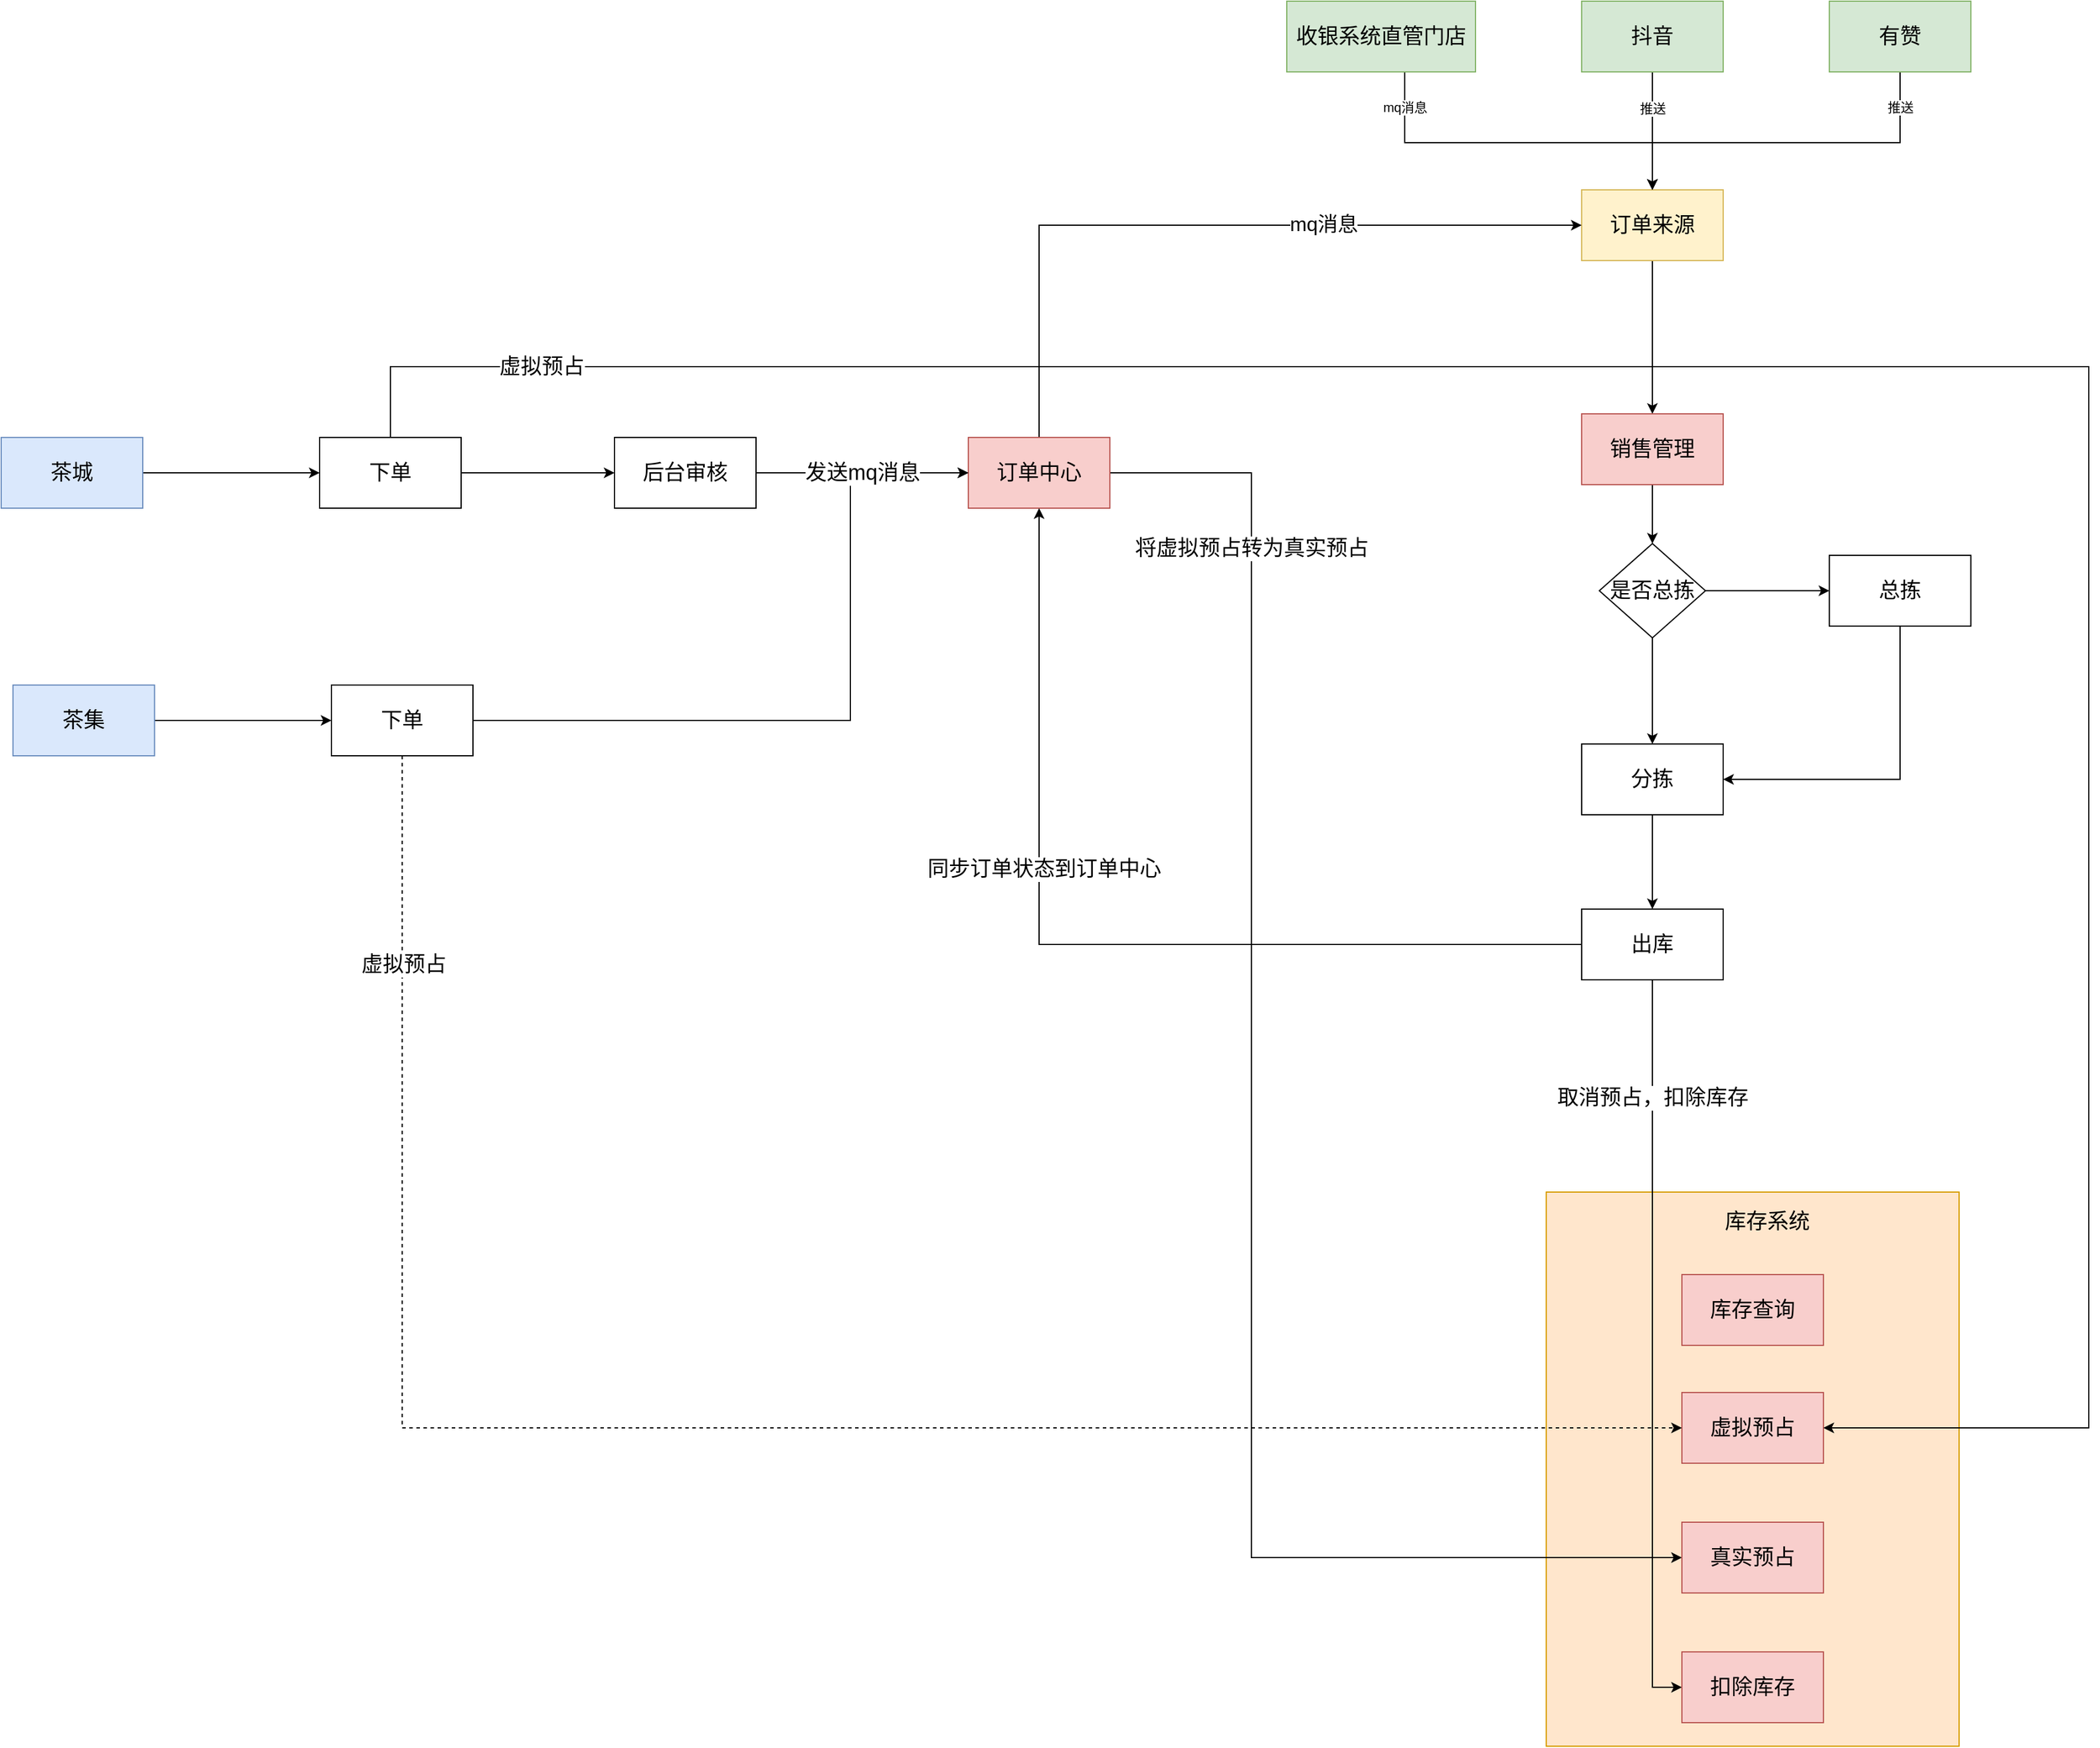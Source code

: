 <mxfile version="16.5.6" type="github" pages="7">
  <diagram id="C5RBs43oDa-KdzZeNtuy" name="销售订单预占">
    <mxGraphModel dx="3327" dy="2000" grid="1" gridSize="10" guides="1" tooltips="1" connect="1" arrows="1" fold="1" page="1" pageScale="1" pageWidth="827" pageHeight="1169" math="0" shadow="0">
      <root>
        <mxCell id="WIyWlLk6GJQsqaUBKTNV-0" />
        <mxCell id="WIyWlLk6GJQsqaUBKTNV-1" parent="WIyWlLk6GJQsqaUBKTNV-0" />
        <mxCell id="7eyO9Ys8YFR0F45SlKn1-10" value="" style="rounded=0;whiteSpace=wrap;html=1;fillColor=#ffe6cc;strokeColor=#d79b00;" vertex="1" parent="WIyWlLk6GJQsqaUBKTNV-1">
          <mxGeometry x="190" y="730" width="350" height="470" as="geometry" />
        </mxCell>
        <mxCell id="7eyO9Ys8YFR0F45SlKn1-21" style="edgeStyle=orthogonalEdgeStyle;rounded=0;orthogonalLoop=1;jettySize=auto;html=1;entryX=0.5;entryY=0;entryDx=0;entryDy=0;" edge="1" parent="WIyWlLk6GJQsqaUBKTNV-1" source="7eyO9Ys8YFR0F45SlKn1-3" target="7eyO9Ys8YFR0F45SlKn1-15">
          <mxGeometry relative="1" as="geometry" />
        </mxCell>
        <mxCell id="7eyO9Ys8YFR0F45SlKn1-3" value="&lt;font style=&quot;font-size: 18px&quot;&gt;订单来源&lt;/font&gt;" style="rounded=0;whiteSpace=wrap;html=1;fillColor=#fff2cc;strokeColor=#d6b656;" vertex="1" parent="WIyWlLk6GJQsqaUBKTNV-1">
          <mxGeometry x="220" y="-120" width="120" height="60" as="geometry" />
        </mxCell>
        <mxCell id="7eyO9Ys8YFR0F45SlKn1-49" style="edgeStyle=orthogonalEdgeStyle;rounded=0;orthogonalLoop=1;jettySize=auto;html=1;entryX=0;entryY=0.5;entryDx=0;entryDy=0;exitX=0.5;exitY=0;exitDx=0;exitDy=0;" edge="1" parent="WIyWlLk6GJQsqaUBKTNV-1" source="7eyO9Ys8YFR0F45SlKn1-4" target="7eyO9Ys8YFR0F45SlKn1-3">
          <mxGeometry relative="1" as="geometry">
            <mxPoint x="40" y="-90" as="sourcePoint" />
          </mxGeometry>
        </mxCell>
        <mxCell id="7eyO9Ys8YFR0F45SlKn1-50" value="mq消息" style="edgeLabel;html=1;align=center;verticalAlign=middle;resizable=0;points=[];fontSize=17;" vertex="1" connectable="0" parent="7eyO9Ys8YFR0F45SlKn1-49">
          <mxGeometry x="-0.133" relative="1" as="geometry">
            <mxPoint x="143" as="offset" />
          </mxGeometry>
        </mxCell>
        <mxCell id="7eyO9Ys8YFR0F45SlKn1-57" style="edgeStyle=orthogonalEdgeStyle;rounded=0;orthogonalLoop=1;jettySize=auto;html=1;entryX=0;entryY=0.5;entryDx=0;entryDy=0;" edge="1" parent="WIyWlLk6GJQsqaUBKTNV-1" source="7eyO9Ys8YFR0F45SlKn1-4" target="7eyO9Ys8YFR0F45SlKn1-14">
          <mxGeometry relative="1" as="geometry">
            <Array as="points">
              <mxPoint x="-60" y="120" />
              <mxPoint x="-60" y="1040" />
            </Array>
          </mxGeometry>
        </mxCell>
        <mxCell id="7eyO9Ys8YFR0F45SlKn1-63" value="将虚拟预占转为真实预占" style="edgeLabel;html=1;align=center;verticalAlign=middle;resizable=0;points=[];fontSize=18;" vertex="1" connectable="0" parent="7eyO9Ys8YFR0F45SlKn1-57">
          <mxGeometry x="-0.739" relative="1" as="geometry">
            <mxPoint as="offset" />
          </mxGeometry>
        </mxCell>
        <mxCell id="7eyO9Ys8YFR0F45SlKn1-4" value="&lt;font style=&quot;font-size: 18px&quot;&gt;订单中心&lt;/font&gt;" style="rounded=0;whiteSpace=wrap;html=1;fillColor=#f8cecc;strokeColor=#b85450;" vertex="1" parent="WIyWlLk6GJQsqaUBKTNV-1">
          <mxGeometry x="-300" y="90" width="120" height="60" as="geometry" />
        </mxCell>
        <mxCell id="7eyO9Ys8YFR0F45SlKn1-8" style="edgeStyle=orthogonalEdgeStyle;rounded=0;orthogonalLoop=1;jettySize=auto;html=1;entryX=0.5;entryY=0;entryDx=0;entryDy=0;" edge="1" parent="WIyWlLk6GJQsqaUBKTNV-1" source="7eyO9Ys8YFR0F45SlKn1-5" target="7eyO9Ys8YFR0F45SlKn1-3">
          <mxGeometry relative="1" as="geometry" />
        </mxCell>
        <mxCell id="7eyO9Ys8YFR0F45SlKn1-17" value="推送" style="edgeLabel;html=1;align=center;verticalAlign=middle;resizable=0;points=[];" vertex="1" connectable="0" parent="7eyO9Ys8YFR0F45SlKn1-8">
          <mxGeometry x="-0.153" y="-1" relative="1" as="geometry">
            <mxPoint x="1" y="-12" as="offset" />
          </mxGeometry>
        </mxCell>
        <mxCell id="7eyO9Ys8YFR0F45SlKn1-5" value="&lt;font style=&quot;font-size: 18px&quot;&gt;抖音&lt;/font&gt;" style="rounded=0;whiteSpace=wrap;html=1;fillColor=#d5e8d4;strokeColor=#82b366;" vertex="1" parent="WIyWlLk6GJQsqaUBKTNV-1">
          <mxGeometry x="220" y="-280" width="120" height="60" as="geometry" />
        </mxCell>
        <mxCell id="7eyO9Ys8YFR0F45SlKn1-9" style="edgeStyle=orthogonalEdgeStyle;rounded=0;orthogonalLoop=1;jettySize=auto;html=1;" edge="1" parent="WIyWlLk6GJQsqaUBKTNV-1" source="7eyO9Ys8YFR0F45SlKn1-6">
          <mxGeometry relative="1" as="geometry">
            <mxPoint x="280" y="-120" as="targetPoint" />
            <Array as="points">
              <mxPoint x="490" y="-160" />
              <mxPoint x="280" y="-160" />
            </Array>
          </mxGeometry>
        </mxCell>
        <mxCell id="7eyO9Ys8YFR0F45SlKn1-18" value="推送" style="edgeLabel;html=1;align=center;verticalAlign=middle;resizable=0;points=[];" vertex="1" connectable="0" parent="7eyO9Ys8YFR0F45SlKn1-9">
          <mxGeometry x="-0.693" y="-2" relative="1" as="geometry">
            <mxPoint x="2" y="-18" as="offset" />
          </mxGeometry>
        </mxCell>
        <mxCell id="7eyO9Ys8YFR0F45SlKn1-6" value="&lt;font style=&quot;font-size: 18px&quot;&gt;有赞&lt;/font&gt;" style="rounded=0;whiteSpace=wrap;html=1;fillColor=#d5e8d4;strokeColor=#82b366;" vertex="1" parent="WIyWlLk6GJQsqaUBKTNV-1">
          <mxGeometry x="430" y="-280" width="120" height="60" as="geometry" />
        </mxCell>
        <mxCell id="7eyO9Ys8YFR0F45SlKn1-11" value="&lt;font style=&quot;font-size: 18px&quot;&gt;库存系统&lt;/font&gt;" style="text;html=1;strokeColor=none;fillColor=none;align=center;verticalAlign=middle;whiteSpace=wrap;rounded=0;" vertex="1" parent="WIyWlLk6GJQsqaUBKTNV-1">
          <mxGeometry x="335" y="740" width="85" height="30" as="geometry" />
        </mxCell>
        <mxCell id="7eyO9Ys8YFR0F45SlKn1-12" value="&lt;font style=&quot;font-size: 18px&quot;&gt;库存查询&lt;/font&gt;" style="rounded=0;whiteSpace=wrap;html=1;fillColor=#f8cecc;strokeColor=#b85450;" vertex="1" parent="WIyWlLk6GJQsqaUBKTNV-1">
          <mxGeometry x="305" y="800" width="120" height="60" as="geometry" />
        </mxCell>
        <mxCell id="7eyO9Ys8YFR0F45SlKn1-13" value="&lt;font style=&quot;font-size: 18px&quot;&gt;虚拟预占&lt;/font&gt;" style="rounded=0;whiteSpace=wrap;html=1;fillColor=#f8cecc;strokeColor=#b85450;" vertex="1" parent="WIyWlLk6GJQsqaUBKTNV-1">
          <mxGeometry x="305" y="900" width="120" height="60" as="geometry" />
        </mxCell>
        <mxCell id="7eyO9Ys8YFR0F45SlKn1-14" value="&lt;font style=&quot;font-size: 18px&quot;&gt;真实预占&lt;/font&gt;" style="rounded=0;whiteSpace=wrap;html=1;fillColor=#f8cecc;strokeColor=#b85450;" vertex="1" parent="WIyWlLk6GJQsqaUBKTNV-1">
          <mxGeometry x="305" y="1010" width="120" height="60" as="geometry" />
        </mxCell>
        <mxCell id="7eyO9Ys8YFR0F45SlKn1-29" value="" style="edgeStyle=orthogonalEdgeStyle;rounded=0;orthogonalLoop=1;jettySize=auto;html=1;" edge="1" parent="WIyWlLk6GJQsqaUBKTNV-1" source="7eyO9Ys8YFR0F45SlKn1-15" target="7eyO9Ys8YFR0F45SlKn1-28">
          <mxGeometry relative="1" as="geometry" />
        </mxCell>
        <mxCell id="7eyO9Ys8YFR0F45SlKn1-15" value="&lt;font style=&quot;font-size: 18px&quot;&gt;销售管理&lt;/font&gt;" style="rounded=0;whiteSpace=wrap;html=1;fillColor=#f8cecc;strokeColor=#b85450;" vertex="1" parent="WIyWlLk6GJQsqaUBKTNV-1">
          <mxGeometry x="220" y="70" width="120" height="60" as="geometry" />
        </mxCell>
        <mxCell id="7eyO9Ys8YFR0F45SlKn1-52" value="" style="edgeStyle=orthogonalEdgeStyle;rounded=0;orthogonalLoop=1;jettySize=auto;html=1;" edge="1" parent="WIyWlLk6GJQsqaUBKTNV-1" source="7eyO9Ys8YFR0F45SlKn1-23" target="7eyO9Ys8YFR0F45SlKn1-51">
          <mxGeometry relative="1" as="geometry" />
        </mxCell>
        <mxCell id="7eyO9Ys8YFR0F45SlKn1-23" value="&lt;font style=&quot;font-size: 18px&quot;&gt;茶城&lt;/font&gt;" style="rounded=0;whiteSpace=wrap;html=1;fillColor=#dae8fc;strokeColor=#6c8ebf;" vertex="1" parent="WIyWlLk6GJQsqaUBKTNV-1">
          <mxGeometry x="-1120" y="90" width="120" height="60" as="geometry" />
        </mxCell>
        <mxCell id="7eyO9Ys8YFR0F45SlKn1-59" value="" style="edgeStyle=orthogonalEdgeStyle;rounded=0;orthogonalLoop=1;jettySize=auto;html=1;" edge="1" parent="WIyWlLk6GJQsqaUBKTNV-1" source="7eyO9Ys8YFR0F45SlKn1-24" target="7eyO9Ys8YFR0F45SlKn1-58">
          <mxGeometry relative="1" as="geometry" />
        </mxCell>
        <mxCell id="7eyO9Ys8YFR0F45SlKn1-24" value="&lt;font style=&quot;font-size: 18px&quot;&gt;茶集&lt;/font&gt;" style="rounded=0;whiteSpace=wrap;html=1;fillColor=#dae8fc;strokeColor=#6c8ebf;" vertex="1" parent="WIyWlLk6GJQsqaUBKTNV-1">
          <mxGeometry x="-1110" y="300" width="120" height="60" as="geometry" />
        </mxCell>
        <mxCell id="7eyO9Ys8YFR0F45SlKn1-31" value="" style="edgeStyle=orthogonalEdgeStyle;rounded=0;orthogonalLoop=1;jettySize=auto;html=1;" edge="1" parent="WIyWlLk6GJQsqaUBKTNV-1" source="7eyO9Ys8YFR0F45SlKn1-28" target="7eyO9Ys8YFR0F45SlKn1-30">
          <mxGeometry relative="1" as="geometry" />
        </mxCell>
        <mxCell id="7eyO9Ys8YFR0F45SlKn1-33" value="" style="edgeStyle=orthogonalEdgeStyle;rounded=0;orthogonalLoop=1;jettySize=auto;html=1;" edge="1" parent="WIyWlLk6GJQsqaUBKTNV-1" source="7eyO9Ys8YFR0F45SlKn1-28" target="7eyO9Ys8YFR0F45SlKn1-32">
          <mxGeometry relative="1" as="geometry" />
        </mxCell>
        <mxCell id="7eyO9Ys8YFR0F45SlKn1-28" value="&lt;font style=&quot;font-size: 18px&quot;&gt;是否总拣&lt;/font&gt;" style="rhombus;whiteSpace=wrap;html=1;rounded=0;" vertex="1" parent="WIyWlLk6GJQsqaUBKTNV-1">
          <mxGeometry x="235" y="180" width="90" height="80" as="geometry" />
        </mxCell>
        <mxCell id="7eyO9Ys8YFR0F45SlKn1-37" value="" style="edgeStyle=orthogonalEdgeStyle;rounded=0;orthogonalLoop=1;jettySize=auto;html=1;" edge="1" parent="WIyWlLk6GJQsqaUBKTNV-1" source="7eyO9Ys8YFR0F45SlKn1-30" target="7eyO9Ys8YFR0F45SlKn1-36">
          <mxGeometry relative="1" as="geometry" />
        </mxCell>
        <mxCell id="7eyO9Ys8YFR0F45SlKn1-30" value="&lt;font style=&quot;font-size: 18px&quot;&gt;分拣&lt;/font&gt;" style="whiteSpace=wrap;html=1;rounded=0;" vertex="1" parent="WIyWlLk6GJQsqaUBKTNV-1">
          <mxGeometry x="220" y="350" width="120" height="60" as="geometry" />
        </mxCell>
        <mxCell id="7eyO9Ys8YFR0F45SlKn1-35" style="edgeStyle=orthogonalEdgeStyle;rounded=0;orthogonalLoop=1;jettySize=auto;html=1;entryX=1;entryY=0.5;entryDx=0;entryDy=0;" edge="1" parent="WIyWlLk6GJQsqaUBKTNV-1" source="7eyO9Ys8YFR0F45SlKn1-32" target="7eyO9Ys8YFR0F45SlKn1-30">
          <mxGeometry relative="1" as="geometry">
            <Array as="points">
              <mxPoint x="490" y="380" />
            </Array>
          </mxGeometry>
        </mxCell>
        <mxCell id="7eyO9Ys8YFR0F45SlKn1-32" value="&lt;font style=&quot;font-size: 18px&quot;&gt;总拣&lt;/font&gt;" style="whiteSpace=wrap;html=1;rounded=0;" vertex="1" parent="WIyWlLk6GJQsqaUBKTNV-1">
          <mxGeometry x="430" y="190" width="120" height="60" as="geometry" />
        </mxCell>
        <mxCell id="7eyO9Ys8YFR0F45SlKn1-41" style="edgeStyle=orthogonalEdgeStyle;rounded=0;orthogonalLoop=1;jettySize=auto;html=1;entryX=0;entryY=0.5;entryDx=0;entryDy=0;" edge="1" parent="WIyWlLk6GJQsqaUBKTNV-1" source="7eyO9Ys8YFR0F45SlKn1-36" target="7eyO9Ys8YFR0F45SlKn1-40">
          <mxGeometry relative="1" as="geometry">
            <Array as="points">
              <mxPoint x="280" y="1150" />
            </Array>
          </mxGeometry>
        </mxCell>
        <mxCell id="7eyO9Ys8YFR0F45SlKn1-44" value="取消预占，扣除库存" style="edgeLabel;html=1;align=center;verticalAlign=middle;resizable=0;points=[];fontSize=18;" vertex="1" connectable="0" parent="7eyO9Ys8YFR0F45SlKn1-41">
          <mxGeometry x="-0.454" y="-2" relative="1" as="geometry">
            <mxPoint x="2" y="-71" as="offset" />
          </mxGeometry>
        </mxCell>
        <mxCell id="7eyO9Ys8YFR0F45SlKn1-42" style="edgeStyle=orthogonalEdgeStyle;rounded=0;orthogonalLoop=1;jettySize=auto;html=1;entryX=0.5;entryY=1;entryDx=0;entryDy=0;" edge="1" parent="WIyWlLk6GJQsqaUBKTNV-1" source="7eyO9Ys8YFR0F45SlKn1-36" target="7eyO9Ys8YFR0F45SlKn1-4">
          <mxGeometry relative="1" as="geometry" />
        </mxCell>
        <mxCell id="7eyO9Ys8YFR0F45SlKn1-43" value="同步订单状态到订单中心" style="edgeLabel;html=1;align=center;verticalAlign=middle;resizable=0;points=[];fontSize=18;" vertex="1" connectable="0" parent="7eyO9Ys8YFR0F45SlKn1-42">
          <mxGeometry x="0.264" y="-4" relative="1" as="geometry">
            <mxPoint as="offset" />
          </mxGeometry>
        </mxCell>
        <mxCell id="7eyO9Ys8YFR0F45SlKn1-36" value="&lt;font style=&quot;font-size: 18px&quot;&gt;出库&lt;/font&gt;" style="whiteSpace=wrap;html=1;rounded=0;" vertex="1" parent="WIyWlLk6GJQsqaUBKTNV-1">
          <mxGeometry x="220" y="490" width="120" height="60" as="geometry" />
        </mxCell>
        <mxCell id="7eyO9Ys8YFR0F45SlKn1-40" value="&lt;font style=&quot;font-size: 18px&quot;&gt;扣除库存&lt;/font&gt;" style="rounded=0;whiteSpace=wrap;html=1;fillColor=#f8cecc;strokeColor=#b85450;" vertex="1" parent="WIyWlLk6GJQsqaUBKTNV-1">
          <mxGeometry x="305" y="1120" width="120" height="60" as="geometry" />
        </mxCell>
        <mxCell id="7eyO9Ys8YFR0F45SlKn1-46" style="edgeStyle=orthogonalEdgeStyle;rounded=0;orthogonalLoop=1;jettySize=auto;html=1;entryX=0.5;entryY=0;entryDx=0;entryDy=0;" edge="1" parent="WIyWlLk6GJQsqaUBKTNV-1" source="7eyO9Ys8YFR0F45SlKn1-45" target="7eyO9Ys8YFR0F45SlKn1-3">
          <mxGeometry relative="1" as="geometry">
            <Array as="points">
              <mxPoint x="70" y="-160" />
              <mxPoint x="280" y="-160" />
            </Array>
          </mxGeometry>
        </mxCell>
        <mxCell id="7eyO9Ys8YFR0F45SlKn1-47" value="mq消息" style="edgeLabel;html=1;align=center;verticalAlign=middle;resizable=0;points=[];" vertex="1" connectable="0" parent="7eyO9Ys8YFR0F45SlKn1-46">
          <mxGeometry x="-0.187" relative="1" as="geometry">
            <mxPoint x="-66" y="-30" as="offset" />
          </mxGeometry>
        </mxCell>
        <mxCell id="7eyO9Ys8YFR0F45SlKn1-45" value="&lt;font style=&quot;font-size: 18px&quot;&gt;收银系统直管门店&lt;/font&gt;" style="rounded=0;whiteSpace=wrap;html=1;fillColor=#d5e8d4;strokeColor=#82b366;" vertex="1" parent="WIyWlLk6GJQsqaUBKTNV-1">
          <mxGeometry x="-30" y="-280" width="160" height="60" as="geometry" />
        </mxCell>
        <mxCell id="7eyO9Ys8YFR0F45SlKn1-54" value="" style="edgeStyle=orthogonalEdgeStyle;rounded=0;orthogonalLoop=1;jettySize=auto;html=1;" edge="1" parent="WIyWlLk6GJQsqaUBKTNV-1" source="7eyO9Ys8YFR0F45SlKn1-51" target="7eyO9Ys8YFR0F45SlKn1-53">
          <mxGeometry relative="1" as="geometry" />
        </mxCell>
        <mxCell id="7eyO9Ys8YFR0F45SlKn1-61" style="edgeStyle=orthogonalEdgeStyle;rounded=0;orthogonalLoop=1;jettySize=auto;html=1;" edge="1" parent="WIyWlLk6GJQsqaUBKTNV-1" source="7eyO9Ys8YFR0F45SlKn1-51" target="7eyO9Ys8YFR0F45SlKn1-13">
          <mxGeometry relative="1" as="geometry">
            <Array as="points">
              <mxPoint x="-790" y="30" />
              <mxPoint x="650" y="30" />
              <mxPoint x="650" y="930" />
            </Array>
          </mxGeometry>
        </mxCell>
        <mxCell id="7eyO9Ys8YFR0F45SlKn1-62" value="虚拟预占" style="edgeLabel;html=1;align=center;verticalAlign=middle;resizable=0;points=[];fontSize=18;" vertex="1" connectable="0" parent="7eyO9Ys8YFR0F45SlKn1-61">
          <mxGeometry x="-0.857" relative="1" as="geometry">
            <mxPoint as="offset" />
          </mxGeometry>
        </mxCell>
        <mxCell id="7eyO9Ys8YFR0F45SlKn1-51" value="&lt;font style=&quot;font-size: 18px&quot;&gt;下单&lt;/font&gt;" style="whiteSpace=wrap;html=1;rounded=0;" vertex="1" parent="WIyWlLk6GJQsqaUBKTNV-1">
          <mxGeometry x="-850" y="90" width="120" height="60" as="geometry" />
        </mxCell>
        <mxCell id="7eyO9Ys8YFR0F45SlKn1-56" style="edgeStyle=orthogonalEdgeStyle;rounded=0;orthogonalLoop=1;jettySize=auto;html=1;" edge="1" parent="WIyWlLk6GJQsqaUBKTNV-1" source="7eyO9Ys8YFR0F45SlKn1-53" target="7eyO9Ys8YFR0F45SlKn1-4">
          <mxGeometry relative="1" as="geometry" />
        </mxCell>
        <mxCell id="7eyO9Ys8YFR0F45SlKn1-53" value="&lt;font style=&quot;font-size: 18px&quot;&gt;后台审核&lt;/font&gt;" style="whiteSpace=wrap;html=1;rounded=0;" vertex="1" parent="WIyWlLk6GJQsqaUBKTNV-1">
          <mxGeometry x="-600" y="90" width="120" height="60" as="geometry" />
        </mxCell>
        <mxCell id="7eyO9Ys8YFR0F45SlKn1-60" style="edgeStyle=orthogonalEdgeStyle;rounded=0;orthogonalLoop=1;jettySize=auto;html=1;entryX=0;entryY=0.5;entryDx=0;entryDy=0;" edge="1" parent="WIyWlLk6GJQsqaUBKTNV-1" source="7eyO9Ys8YFR0F45SlKn1-58" target="7eyO9Ys8YFR0F45SlKn1-4">
          <mxGeometry relative="1" as="geometry">
            <Array as="points">
              <mxPoint x="-400" y="330" />
              <mxPoint x="-400" y="120" />
            </Array>
          </mxGeometry>
        </mxCell>
        <mxCell id="7eyO9Ys8YFR0F45SlKn1-64" value="发送mq消息" style="edgeLabel;html=1;align=center;verticalAlign=middle;resizable=0;points=[];fontSize=18;" vertex="1" connectable="0" parent="7eyO9Ys8YFR0F45SlKn1-60">
          <mxGeometry x="0.121" y="-1" relative="1" as="geometry">
            <mxPoint x="9" y="-177" as="offset" />
          </mxGeometry>
        </mxCell>
        <mxCell id="7eyO9Ys8YFR0F45SlKn1-67" style="edgeStyle=orthogonalEdgeStyle;rounded=0;orthogonalLoop=1;jettySize=auto;html=1;entryX=0;entryY=0.5;entryDx=0;entryDy=0;fontSize=18;dashed=1;" edge="1" parent="WIyWlLk6GJQsqaUBKTNV-1" source="7eyO9Ys8YFR0F45SlKn1-58" target="7eyO9Ys8YFR0F45SlKn1-13">
          <mxGeometry relative="1" as="geometry">
            <Array as="points">
              <mxPoint x="-780" y="930" />
            </Array>
          </mxGeometry>
        </mxCell>
        <mxCell id="7eyO9Ys8YFR0F45SlKn1-68" value="虚拟预占" style="edgeLabel;html=1;align=center;verticalAlign=middle;resizable=0;points=[];fontSize=18;" vertex="1" connectable="0" parent="7eyO9Ys8YFR0F45SlKn1-67">
          <mxGeometry x="-0.787" y="1" relative="1" as="geometry">
            <mxPoint as="offset" />
          </mxGeometry>
        </mxCell>
        <mxCell id="7eyO9Ys8YFR0F45SlKn1-58" value="&lt;font style=&quot;font-size: 18px&quot;&gt;下单&lt;/font&gt;" style="whiteSpace=wrap;html=1;rounded=0;" vertex="1" parent="WIyWlLk6GJQsqaUBKTNV-1">
          <mxGeometry x="-840" y="300" width="120" height="60" as="geometry" />
        </mxCell>
      </root>
    </mxGraphModel>
  </diagram>
  <diagram id="S9z1tQ-nLBidX5whtT1J" name="采购订单流程变化">
    <mxGraphModel dx="1422" dy="1875" grid="1" gridSize="10" guides="1" tooltips="1" connect="1" arrows="1" fold="1" page="1" pageScale="1" pageWidth="827" pageHeight="1169" math="0" shadow="0">
      <root>
        <mxCell id="UitDZ5aQbuG6lCsxIav0-0" />
        <mxCell id="UitDZ5aQbuG6lCsxIav0-1" parent="UitDZ5aQbuG6lCsxIav0-0" />
        <mxCell id="Eh5Nf29OpVpM1ZdeeOUE-0" value="" style="rounded=0;whiteSpace=wrap;html=1;fontSize=18;" vertex="1" parent="UitDZ5aQbuG6lCsxIav0-1">
          <mxGeometry x="40" y="760" width="1540" height="150" as="geometry" />
        </mxCell>
        <mxCell id="Eh5Nf29OpVpM1ZdeeOUE-1" value="" style="rounded=0;whiteSpace=wrap;html=1;fontSize=18;" vertex="1" parent="UitDZ5aQbuG6lCsxIav0-1">
          <mxGeometry x="40" y="-10" width="1540" height="710" as="geometry" />
        </mxCell>
        <mxCell id="Eh5Nf29OpVpM1ZdeeOUE-2" value="" style="edgeStyle=orthogonalEdgeStyle;rounded=0;orthogonalLoop=1;jettySize=auto;html=1;fontSize=18;" edge="1" parent="UitDZ5aQbuG6lCsxIav0-1" source="Eh5Nf29OpVpM1ZdeeOUE-4" target="Eh5Nf29OpVpM1ZdeeOUE-7">
          <mxGeometry relative="1" as="geometry" />
        </mxCell>
        <mxCell id="Eh5Nf29OpVpM1ZdeeOUE-3" value="新增" style="edgeLabel;html=1;align=center;verticalAlign=middle;resizable=0;points=[];fontSize=18;" vertex="1" connectable="0" parent="Eh5Nf29OpVpM1ZdeeOUE-2">
          <mxGeometry x="-0.231" relative="1" as="geometry">
            <mxPoint as="offset" />
          </mxGeometry>
        </mxCell>
        <mxCell id="Eh5Nf29OpVpM1ZdeeOUE-4" value="采购管理" style="rounded=0;whiteSpace=wrap;html=1;fontSize=18;" vertex="1" parent="UitDZ5aQbuG6lCsxIav0-1">
          <mxGeometry x="100" y="220" width="120" height="60" as="geometry" />
        </mxCell>
        <mxCell id="Eh5Nf29OpVpM1ZdeeOUE-5" style="edgeStyle=orthogonalEdgeStyle;rounded=0;orthogonalLoop=1;jettySize=auto;html=1;entryX=0;entryY=0.5;entryDx=0;entryDy=0;fontSize=18;" edge="1" parent="UitDZ5aQbuG6lCsxIav0-1" source="Eh5Nf29OpVpM1ZdeeOUE-7" target="Eh5Nf29OpVpM1ZdeeOUE-14">
          <mxGeometry relative="1" as="geometry" />
        </mxCell>
        <mxCell id="Eh5Nf29OpVpM1ZdeeOUE-6" style="edgeStyle=orthogonalEdgeStyle;rounded=0;orthogonalLoop=1;jettySize=auto;html=1;entryX=0;entryY=0.5;entryDx=0;entryDy=0;fontSize=18;" edge="1" parent="UitDZ5aQbuG6lCsxIav0-1" source="Eh5Nf29OpVpM1ZdeeOUE-7" target="Eh5Nf29OpVpM1ZdeeOUE-10">
          <mxGeometry relative="1" as="geometry" />
        </mxCell>
        <mxCell id="Eh5Nf29OpVpM1ZdeeOUE-7" value="采购订单" style="rounded=0;whiteSpace=wrap;html=1;fontSize=18;fillColor=#dae8fc;strokeColor=#6c8ebf;" vertex="1" parent="UitDZ5aQbuG6lCsxIav0-1">
          <mxGeometry x="350" y="220" width="120" height="60" as="geometry" />
        </mxCell>
        <mxCell id="Eh5Nf29OpVpM1ZdeeOUE-8" style="edgeStyle=orthogonalEdgeStyle;rounded=0;orthogonalLoop=1;jettySize=auto;html=1;entryX=0;entryY=0.5;entryDx=0;entryDy=0;fontSize=18;" edge="1" parent="UitDZ5aQbuG6lCsxIav0-1" source="Eh5Nf29OpVpM1ZdeeOUE-10" target="Eh5Nf29OpVpM1ZdeeOUE-18">
          <mxGeometry relative="1" as="geometry" />
        </mxCell>
        <mxCell id="Eh5Nf29OpVpM1ZdeeOUE-9" style="edgeStyle=orthogonalEdgeStyle;rounded=0;orthogonalLoop=1;jettySize=auto;html=1;fontSize=18;" edge="1" parent="UitDZ5aQbuG6lCsxIav0-1" source="Eh5Nf29OpVpM1ZdeeOUE-10" target="Eh5Nf29OpVpM1ZdeeOUE-38">
          <mxGeometry relative="1" as="geometry" />
        </mxCell>
        <mxCell id="Eh5Nf29OpVpM1ZdeeOUE-10" value="计划采购" style="whiteSpace=wrap;html=1;rounded=0;fontSize=18;fillColor=#fff2cc;strokeColor=#d6b656;" vertex="1" parent="UitDZ5aQbuG6lCsxIav0-1">
          <mxGeometry x="600" y="270" width="120" height="60" as="geometry" />
        </mxCell>
        <mxCell id="Eh5Nf29OpVpM1ZdeeOUE-11" style="edgeStyle=orthogonalEdgeStyle;rounded=0;orthogonalLoop=1;jettySize=auto;html=1;entryX=0;entryY=0.5;entryDx=0;entryDy=0;fontSize=18;" edge="1" parent="UitDZ5aQbuG6lCsxIav0-1" source="Eh5Nf29OpVpM1ZdeeOUE-14" target="Eh5Nf29OpVpM1ZdeeOUE-18">
          <mxGeometry relative="1" as="geometry" />
        </mxCell>
        <mxCell id="Eh5Nf29OpVpM1ZdeeOUE-12" value="" style="edgeStyle=orthogonalEdgeStyle;rounded=0;orthogonalLoop=1;jettySize=auto;html=1;fontSize=18;" edge="1" parent="UitDZ5aQbuG6lCsxIav0-1" source="Eh5Nf29OpVpM1ZdeeOUE-14" target="Eh5Nf29OpVpM1ZdeeOUE-25">
          <mxGeometry relative="1" as="geometry">
            <Array as="points">
              <mxPoint x="660" y="130" />
              <mxPoint x="660" y="130" />
            </Array>
          </mxGeometry>
        </mxCell>
        <mxCell id="Eh5Nf29OpVpM1ZdeeOUE-13" value="只有现购商品才能进行采购预付" style="edgeLabel;html=1;align=center;verticalAlign=middle;resizable=0;points=[];fontSize=18;" vertex="1" connectable="0" parent="Eh5Nf29OpVpM1ZdeeOUE-12">
          <mxGeometry x="-0.292" y="3" relative="1" as="geometry">
            <mxPoint x="3" y="-11" as="offset" />
          </mxGeometry>
        </mxCell>
        <mxCell id="Eh5Nf29OpVpM1ZdeeOUE-14" value="零星采购" style="whiteSpace=wrap;html=1;rounded=0;fontSize=18;fillColor=#fff2cc;strokeColor=#d6b656;" vertex="1" parent="UitDZ5aQbuG6lCsxIav0-1">
          <mxGeometry x="600" y="170" width="120" height="60" as="geometry" />
        </mxCell>
        <mxCell id="Eh5Nf29OpVpM1ZdeeOUE-15" style="edgeStyle=orthogonalEdgeStyle;rounded=0;orthogonalLoop=1;jettySize=auto;html=1;fontSize=18;" edge="1" parent="UitDZ5aQbuG6lCsxIav0-1" source="Eh5Nf29OpVpM1ZdeeOUE-18" target="Eh5Nf29OpVpM1ZdeeOUE-21">
          <mxGeometry relative="1" as="geometry" />
        </mxCell>
        <mxCell id="Eh5Nf29OpVpM1ZdeeOUE-16" style="edgeStyle=orthogonalEdgeStyle;rounded=0;orthogonalLoop=1;jettySize=auto;html=1;entryX=0;entryY=0.5;entryDx=0;entryDy=0;fontSize=18;" edge="1" parent="UitDZ5aQbuG6lCsxIav0-1" source="Eh5Nf29OpVpM1ZdeeOUE-18" target="Eh5Nf29OpVpM1ZdeeOUE-26">
          <mxGeometry relative="1" as="geometry">
            <Array as="points">
              <mxPoint x="1060" y="60" />
            </Array>
          </mxGeometry>
        </mxCell>
        <mxCell id="Eh5Nf29OpVpM1ZdeeOUE-17" style="edgeStyle=orthogonalEdgeStyle;rounded=0;orthogonalLoop=1;jettySize=auto;html=1;fontSize=18;" edge="1" parent="UitDZ5aQbuG6lCsxIav0-1" source="Eh5Nf29OpVpM1ZdeeOUE-18" target="Eh5Nf29OpVpM1ZdeeOUE-29">
          <mxGeometry relative="1" as="geometry">
            <Array as="points">
              <mxPoint x="1050" y="420" />
            </Array>
          </mxGeometry>
        </mxCell>
        <mxCell id="Eh5Nf29OpVpM1ZdeeOUE-18" value="采购入库" style="rounded=0;whiteSpace=wrap;html=1;fontSize=18;fillColor=#dae8fc;strokeColor=#6c8ebf;" vertex="1" parent="UitDZ5aQbuG6lCsxIav0-1">
          <mxGeometry x="1000" y="220" width="120" height="60" as="geometry" />
        </mxCell>
        <mxCell id="Eh5Nf29OpVpM1ZdeeOUE-19" style="edgeStyle=orthogonalEdgeStyle;rounded=0;orthogonalLoop=1;jettySize=auto;html=1;entryX=1;entryY=0.5;entryDx=0;entryDy=0;fontSize=18;" edge="1" parent="UitDZ5aQbuG6lCsxIav0-1" source="Eh5Nf29OpVpM1ZdeeOUE-21" target="Eh5Nf29OpVpM1ZdeeOUE-26">
          <mxGeometry relative="1" as="geometry">
            <Array as="points">
              <mxPoint x="1330" y="60" />
            </Array>
          </mxGeometry>
        </mxCell>
        <mxCell id="Eh5Nf29OpVpM1ZdeeOUE-20" style="edgeStyle=orthogonalEdgeStyle;rounded=0;orthogonalLoop=1;jettySize=auto;html=1;entryX=0.5;entryY=0;entryDx=0;entryDy=0;fontSize=18;" edge="1" parent="UitDZ5aQbuG6lCsxIav0-1" source="Eh5Nf29OpVpM1ZdeeOUE-21" target="Eh5Nf29OpVpM1ZdeeOUE-29">
          <mxGeometry relative="1" as="geometry">
            <Array as="points">
              <mxPoint x="1330" y="420" />
              <mxPoint x="1181" y="420" />
            </Array>
          </mxGeometry>
        </mxCell>
        <mxCell id="Eh5Nf29OpVpM1ZdeeOUE-21" value="采购退货" style="rounded=0;whiteSpace=wrap;html=1;fontSize=18;fillColor=#dae8fc;strokeColor=#6c8ebf;" vertex="1" parent="UitDZ5aQbuG6lCsxIav0-1">
          <mxGeometry x="1270" y="220" width="120" height="60" as="geometry" />
        </mxCell>
        <mxCell id="Eh5Nf29OpVpM1ZdeeOUE-22" style="edgeStyle=orthogonalEdgeStyle;rounded=0;orthogonalLoop=1;jettySize=auto;html=1;fontSize=18;" edge="1" parent="UitDZ5aQbuG6lCsxIav0-1" source="Eh5Nf29OpVpM1ZdeeOUE-24">
          <mxGeometry relative="1" as="geometry">
            <mxPoint x="920" y="250" as="targetPoint" />
          </mxGeometry>
        </mxCell>
        <mxCell id="Eh5Nf29OpVpM1ZdeeOUE-23" value="更新发货状态、快递单号" style="edgeLabel;html=1;align=center;verticalAlign=middle;resizable=0;points=[];fontSize=18;" vertex="1" connectable="0" parent="Eh5Nf29OpVpM1ZdeeOUE-22">
          <mxGeometry x="0.043" y="-1" relative="1" as="geometry">
            <mxPoint as="offset" />
          </mxGeometry>
        </mxCell>
        <mxCell id="Eh5Nf29OpVpM1ZdeeOUE-24" value="供应商发货" style="rounded=0;whiteSpace=wrap;html=1;fontSize=18;fillColor=#d5e8d4;strokeColor=#82b366;" vertex="1" parent="UitDZ5aQbuG6lCsxIav0-1">
          <mxGeometry x="860" y="805" width="120" height="50" as="geometry" />
        </mxCell>
        <mxCell id="Eh5Nf29OpVpM1ZdeeOUE-25" value="采购预付单" style="whiteSpace=wrap;html=1;fontSize=18;rounded=0;fillColor=#dae8fc;strokeColor=#6c8ebf;" vertex="1" parent="UitDZ5aQbuG6lCsxIav0-1">
          <mxGeometry x="600" width="120" height="60" as="geometry" />
        </mxCell>
        <mxCell id="Eh5Nf29OpVpM1ZdeeOUE-26" value="库存服务&lt;br&gt;更新库存" style="rounded=0;whiteSpace=wrap;html=1;fontSize=18;fillColor=#f8cecc;strokeColor=#b85450;" vertex="1" parent="UitDZ5aQbuG6lCsxIav0-1">
          <mxGeometry x="1130" y="30" width="120" height="60" as="geometry" />
        </mxCell>
        <mxCell id="Eh5Nf29OpVpM1ZdeeOUE-27" value="" style="edgeStyle=orthogonalEdgeStyle;rounded=0;orthogonalLoop=1;jettySize=auto;html=1;fontSize=18;" edge="1" parent="UitDZ5aQbuG6lCsxIav0-1" source="Eh5Nf29OpVpM1ZdeeOUE-29" target="Eh5Nf29OpVpM1ZdeeOUE-31">
          <mxGeometry relative="1" as="geometry" />
        </mxCell>
        <mxCell id="Eh5Nf29OpVpM1ZdeeOUE-28" value="" style="edgeStyle=orthogonalEdgeStyle;rounded=0;orthogonalLoop=1;jettySize=auto;html=1;fontSize=18;" edge="1" parent="UitDZ5aQbuG6lCsxIav0-1" source="Eh5Nf29OpVpM1ZdeeOUE-29" target="Eh5Nf29OpVpM1ZdeeOUE-33">
          <mxGeometry relative="1" as="geometry" />
        </mxCell>
        <mxCell id="Eh5Nf29OpVpM1ZdeeOUE-29" value="采购对账单" style="rounded=0;whiteSpace=wrap;html=1;fontSize=18;fillColor=#dae8fc;strokeColor=#6c8ebf;" vertex="1" parent="UitDZ5aQbuG6lCsxIav0-1">
          <mxGeometry x="1121" y="480" width="120" height="60" as="geometry" />
        </mxCell>
        <mxCell id="Eh5Nf29OpVpM1ZdeeOUE-30" value="根据采购入库、退货单生成对账单&lt;br&gt;只有计划采购类型的订单才能生成对账单" style="text;html=1;strokeColor=none;fillColor=none;align=center;verticalAlign=middle;whiteSpace=wrap;rounded=0;fontSize=18;" vertex="1" parent="UitDZ5aQbuG6lCsxIav0-1">
          <mxGeometry x="1090.5" y="300" width="199" height="140" as="geometry" />
        </mxCell>
        <mxCell id="Eh5Nf29OpVpM1ZdeeOUE-31" value="供应商确认对账单" style="whiteSpace=wrap;html=1;fontSize=18;rounded=0;fillColor=#d5e8d4;strokeColor=#82b366;" vertex="1" parent="UitDZ5aQbuG6lCsxIav0-1">
          <mxGeometry x="1340" y="800" width="160" height="60" as="geometry" />
        </mxCell>
        <mxCell id="Eh5Nf29OpVpM1ZdeeOUE-32" style="edgeStyle=orthogonalEdgeStyle;rounded=0;orthogonalLoop=1;jettySize=auto;html=1;fontSize=18;" edge="1" parent="UitDZ5aQbuG6lCsxIav0-1" source="Eh5Nf29OpVpM1ZdeeOUE-33" target="Eh5Nf29OpVpM1ZdeeOUE-36">
          <mxGeometry relative="1" as="geometry" />
        </mxCell>
        <mxCell id="Eh5Nf29OpVpM1ZdeeOUE-33" value="应付确认单" style="whiteSpace=wrap;html=1;fontSize=18;rounded=0;fillColor=#dae8fc;strokeColor=#6c8ebf;" vertex="1" parent="UitDZ5aQbuG6lCsxIav0-1">
          <mxGeometry x="1121" y="620" width="120" height="60" as="geometry" />
        </mxCell>
        <mxCell id="Eh5Nf29OpVpM1ZdeeOUE-34" value="ERP" style="text;html=1;strokeColor=none;fillColor=none;align=center;verticalAlign=middle;whiteSpace=wrap;rounded=0;fontSize=18;" vertex="1" parent="UitDZ5aQbuG6lCsxIav0-1">
          <mxGeometry x="60" y="15" width="60" height="30" as="geometry" />
        </mxCell>
        <mxCell id="Eh5Nf29OpVpM1ZdeeOUE-35" value="供应商" style="text;html=1;strokeColor=none;fillColor=none;align=center;verticalAlign=middle;whiteSpace=wrap;rounded=0;fontSize=18;" vertex="1" parent="UitDZ5aQbuG6lCsxIav0-1">
          <mxGeometry x="60" y="780" width="70" height="30" as="geometry" />
        </mxCell>
        <mxCell id="Eh5Nf29OpVpM1ZdeeOUE-36" value="更新供应商账户余额" style="rounded=0;whiteSpace=wrap;html=1;fontSize=18;fillColor=#d5e8d4;strokeColor=#82b366;" vertex="1" parent="UitDZ5aQbuG6lCsxIav0-1">
          <mxGeometry x="1130" y="805" width="101" height="60" as="geometry" />
        </mxCell>
        <mxCell id="Eh5Nf29OpVpM1ZdeeOUE-37" style="edgeStyle=orthogonalEdgeStyle;rounded=0;orthogonalLoop=1;jettySize=auto;html=1;fontSize=18;" edge="1" parent="UitDZ5aQbuG6lCsxIav0-1" source="Eh5Nf29OpVpM1ZdeeOUE-38" target="Eh5Nf29OpVpM1ZdeeOUE-24">
          <mxGeometry relative="1" as="geometry" />
        </mxCell>
        <mxCell id="Eh5Nf29OpVpM1ZdeeOUE-38" value="查看采购订单" style="rounded=0;whiteSpace=wrap;html=1;fontSize=18;fillColor=#d5e8d4;strokeColor=#82b366;" vertex="1" parent="UitDZ5aQbuG6lCsxIav0-1">
          <mxGeometry x="600" y="800" width="120" height="60" as="geometry" />
        </mxCell>
        <mxCell id="Eh5Nf29OpVpM1ZdeeOUE-39" value="" style="edgeStyle=orthogonalEdgeStyle;rounded=0;orthogonalLoop=1;jettySize=auto;html=1;fontSize=18;" edge="1" parent="UitDZ5aQbuG6lCsxIav0-1" source="Eh5Nf29OpVpM1ZdeeOUE-40" target="Eh5Nf29OpVpM1ZdeeOUE-42">
          <mxGeometry relative="1" as="geometry" />
        </mxCell>
        <mxCell id="Eh5Nf29OpVpM1ZdeeOUE-40" value="销售订单" style="rounded=0;whiteSpace=wrap;html=1;fontSize=18;" vertex="1" parent="UitDZ5aQbuG6lCsxIav0-1">
          <mxGeometry x="80" y="520" width="110" height="60" as="geometry" />
        </mxCell>
        <mxCell id="Eh5Nf29OpVpM1ZdeeOUE-41" value="" style="edgeStyle=orthogonalEdgeStyle;rounded=0;orthogonalLoop=1;jettySize=auto;html=1;fontSize=18;" edge="1" parent="UitDZ5aQbuG6lCsxIav0-1" source="Eh5Nf29OpVpM1ZdeeOUE-42" target="Eh5Nf29OpVpM1ZdeeOUE-45">
          <mxGeometry relative="1" as="geometry" />
        </mxCell>
        <mxCell id="Eh5Nf29OpVpM1ZdeeOUE-42" value="联营商品" style="whiteSpace=wrap;html=1;fontSize=18;rounded=0;" vertex="1" parent="UitDZ5aQbuG6lCsxIav0-1">
          <mxGeometry x="250" y="520" width="120" height="60" as="geometry" />
        </mxCell>
        <mxCell id="Eh5Nf29OpVpM1ZdeeOUE-43" style="edgeStyle=orthogonalEdgeStyle;rounded=0;orthogonalLoop=1;jettySize=auto;html=1;entryX=0.5;entryY=0;entryDx=0;entryDy=0;fontSize=18;" edge="1" parent="UitDZ5aQbuG6lCsxIav0-1" source="Eh5Nf29OpVpM1ZdeeOUE-45" target="Eh5Nf29OpVpM1ZdeeOUE-36">
          <mxGeometry relative="1" as="geometry">
            <Array as="points">
              <mxPoint x="545" y="730" />
              <mxPoint x="1181" y="730" />
            </Array>
          </mxGeometry>
        </mxCell>
        <mxCell id="Eh5Nf29OpVpM1ZdeeOUE-44" value="更新余额" style="edgeLabel;html=1;align=center;verticalAlign=middle;resizable=0;points=[];fontSize=18;" vertex="1" connectable="0" parent="Eh5Nf29OpVpM1ZdeeOUE-43">
          <mxGeometry x="-0.112" y="-1" relative="1" as="geometry">
            <mxPoint as="offset" />
          </mxGeometry>
        </mxCell>
        <mxCell id="Eh5Nf29OpVpM1ZdeeOUE-45" value="联营结算单" style="whiteSpace=wrap;html=1;fontSize=18;rounded=0;" vertex="1" parent="UitDZ5aQbuG6lCsxIav0-1">
          <mxGeometry x="485" y="520" width="120" height="60" as="geometry" />
        </mxCell>
        <mxCell id="G8OWWbctxIbW3DkkG6nM-0" value="销售商品若是联营商品，则根据供应商配置的联营结算比例生成联营清单" style="text;html=1;strokeColor=none;fillColor=none;align=center;verticalAlign=middle;whiteSpace=wrap;rounded=0;fontSize=18;" vertex="1" parent="UitDZ5aQbuG6lCsxIav0-1">
          <mxGeometry x="190" y="450" width="340" height="40" as="geometry" />
        </mxCell>
        <mxCell id="G8OWWbctxIbW3DkkG6nM-2" style="edgeStyle=orthogonalEdgeStyle;rounded=0;orthogonalLoop=1;jettySize=auto;html=1;fontSize=18;" edge="1" parent="UitDZ5aQbuG6lCsxIav0-1" source="G8OWWbctxIbW3DkkG6nM-1">
          <mxGeometry relative="1" as="geometry">
            <mxPoint x="420" y="550" as="targetPoint" />
          </mxGeometry>
        </mxCell>
        <mxCell id="G8OWWbctxIbW3DkkG6nM-3" value="获取联营结算比例" style="edgeLabel;html=1;align=center;verticalAlign=middle;resizable=0;points=[];fontSize=18;" vertex="1" connectable="0" parent="G8OWWbctxIbW3DkkG6nM-2">
          <mxGeometry x="0.376" y="1" relative="1" as="geometry">
            <mxPoint as="offset" />
          </mxGeometry>
        </mxCell>
        <mxCell id="G8OWWbctxIbW3DkkG6nM-1" value="供应商信息" style="rounded=0;whiteSpace=wrap;html=1;fontSize=18;fillColor=#d5e8d4;strokeColor=#82b366;" vertex="1" parent="UitDZ5aQbuG6lCsxIav0-1">
          <mxGeometry x="280" y="795" width="120" height="60" as="geometry" />
        </mxCell>
      </root>
    </mxGraphModel>
  </diagram>
  <diagram id="3HLpHhxeSYRRFQxj0Zqu" name="ERP储位变化">
    <mxGraphModel dx="2249" dy="1931" grid="1" gridSize="10" guides="1" tooltips="1" connect="1" arrows="1" fold="1" page="1" pageScale="1" pageWidth="827" pageHeight="1169" math="0" shadow="0">
      <root>
        <mxCell id="m1Hb8YFaFTLU7eRCoZCy-0" />
        <mxCell id="m1Hb8YFaFTLU7eRCoZCy-1" parent="m1Hb8YFaFTLU7eRCoZCy-0" />
        <mxCell id="m1Hb8YFaFTLU7eRCoZCy-2" style="edgeStyle=orthogonalEdgeStyle;rounded=0;orthogonalLoop=1;jettySize=auto;html=1;entryX=0;entryY=0.5;entryDx=0;entryDy=0;fontSize=18;" edge="1" parent="m1Hb8YFaFTLU7eRCoZCy-1" source="m1Hb8YFaFTLU7eRCoZCy-4" target="m1Hb8YFaFTLU7eRCoZCy-16">
          <mxGeometry relative="1" as="geometry" />
        </mxCell>
        <mxCell id="m1Hb8YFaFTLU7eRCoZCy-3" value="移架" style="edgeLabel;html=1;align=center;verticalAlign=middle;resizable=0;points=[];fontSize=18;" vertex="1" connectable="0" parent="m1Hb8YFaFTLU7eRCoZCy-2">
          <mxGeometry x="-0.25" relative="1" as="geometry">
            <mxPoint as="offset" />
          </mxGeometry>
        </mxCell>
        <mxCell id="m1Hb8YFaFTLU7eRCoZCy-4" value="待检区" style="rounded=0;whiteSpace=wrap;html=1;fontSize=18;" vertex="1" parent="m1Hb8YFaFTLU7eRCoZCy-1">
          <mxGeometry x="60" y="100" width="120" height="60" as="geometry" />
        </mxCell>
        <mxCell id="m1Hb8YFaFTLU7eRCoZCy-5" style="edgeStyle=orthogonalEdgeStyle;rounded=0;orthogonalLoop=1;jettySize=auto;html=1;entryX=0.5;entryY=0;entryDx=0;entryDy=0;fontSize=18;" edge="1" parent="m1Hb8YFaFTLU7eRCoZCy-1" source="m1Hb8YFaFTLU7eRCoZCy-6" target="m1Hb8YFaFTLU7eRCoZCy-11">
          <mxGeometry relative="1" as="geometry" />
        </mxCell>
        <mxCell id="m1Hb8YFaFTLU7eRCoZCy-6" value="拣货篮子" style="rounded=0;whiteSpace=wrap;html=1;fontSize=18;" vertex="1" parent="m1Hb8YFaFTLU7eRCoZCy-1">
          <mxGeometry x="340" y="410" width="120" height="60" as="geometry" />
        </mxCell>
        <mxCell id="m1Hb8YFaFTLU7eRCoZCy-7" style="edgeStyle=orthogonalEdgeStyle;rounded=0;orthogonalLoop=1;jettySize=auto;html=1;entryX=1;entryY=0.5;entryDx=0;entryDy=0;fontSize=18;" edge="1" parent="m1Hb8YFaFTLU7eRCoZCy-1" source="m1Hb8YFaFTLU7eRCoZCy-9" target="m1Hb8YFaFTLU7eRCoZCy-6">
          <mxGeometry relative="1" as="geometry">
            <Array as="points">
              <mxPoint x="600" y="440" />
            </Array>
          </mxGeometry>
        </mxCell>
        <mxCell id="m1Hb8YFaFTLU7eRCoZCy-8" value="分拣" style="edgeLabel;html=1;align=center;verticalAlign=middle;resizable=0;points=[];fontSize=18;" vertex="1" connectable="0" parent="m1Hb8YFaFTLU7eRCoZCy-7">
          <mxGeometry x="-0.352" y="-1" relative="1" as="geometry">
            <mxPoint as="offset" />
          </mxGeometry>
        </mxCell>
        <mxCell id="m1Hb8YFaFTLU7eRCoZCy-9" value="总拣车" style="rounded=0;whiteSpace=wrap;html=1;fontSize=18;" vertex="1" parent="m1Hb8YFaFTLU7eRCoZCy-1">
          <mxGeometry x="530" y="260" width="120" height="60" as="geometry" />
        </mxCell>
        <mxCell id="m1Hb8YFaFTLU7eRCoZCy-10" value="" style="edgeStyle=orthogonalEdgeStyle;rounded=0;orthogonalLoop=1;jettySize=auto;html=1;fontSize=18;" edge="1" parent="m1Hb8YFaFTLU7eRCoZCy-1" source="m1Hb8YFaFTLU7eRCoZCy-11" target="m1Hb8YFaFTLU7eRCoZCy-25">
          <mxGeometry relative="1" as="geometry" />
        </mxCell>
        <mxCell id="m1Hb8YFaFTLU7eRCoZCy-11" value="打包台" style="rounded=0;whiteSpace=wrap;html=1;fontSize=18;" vertex="1" parent="m1Hb8YFaFTLU7eRCoZCy-1">
          <mxGeometry x="340" y="550" width="120" height="60" as="geometry" />
        </mxCell>
        <mxCell id="m1Hb8YFaFTLU7eRCoZCy-12" value="" style="edgeStyle=orthogonalEdgeStyle;rounded=0;orthogonalLoop=1;jettySize=auto;html=1;fontSize=18;" edge="1" parent="m1Hb8YFaFTLU7eRCoZCy-1" source="m1Hb8YFaFTLU7eRCoZCy-16" target="m1Hb8YFaFTLU7eRCoZCy-24">
          <mxGeometry relative="1" as="geometry" />
        </mxCell>
        <mxCell id="m1Hb8YFaFTLU7eRCoZCy-13" value="订单拣货" style="edgeLabel;html=1;align=center;verticalAlign=middle;resizable=0;points=[];fontSize=18;" vertex="1" connectable="0" parent="m1Hb8YFaFTLU7eRCoZCy-12">
          <mxGeometry x="-0.309" y="2" relative="1" as="geometry">
            <mxPoint x="-2" y="9" as="offset" />
          </mxGeometry>
        </mxCell>
        <mxCell id="m1Hb8YFaFTLU7eRCoZCy-14" style="edgeStyle=orthogonalEdgeStyle;rounded=0;orthogonalLoop=1;jettySize=auto;html=1;fontSize=18;" edge="1" parent="m1Hb8YFaFTLU7eRCoZCy-1" source="m1Hb8YFaFTLU7eRCoZCy-16" target="m1Hb8YFaFTLU7eRCoZCy-19">
          <mxGeometry relative="1" as="geometry" />
        </mxCell>
        <mxCell id="m1Hb8YFaFTLU7eRCoZCy-15" value="移架" style="edgeLabel;html=1;align=center;verticalAlign=middle;resizable=0;points=[];fontSize=18;" vertex="1" connectable="0" parent="m1Hb8YFaFTLU7eRCoZCy-14">
          <mxGeometry x="0.125" relative="1" as="geometry">
            <mxPoint as="offset" />
          </mxGeometry>
        </mxCell>
        <mxCell id="m1Hb8YFaFTLU7eRCoZCy-16" value="普通货架" style="rounded=0;whiteSpace=wrap;html=1;fontSize=18;" vertex="1" parent="m1Hb8YFaFTLU7eRCoZCy-1">
          <mxGeometry x="340" y="100" width="120" height="60" as="geometry" />
        </mxCell>
        <mxCell id="m1Hb8YFaFTLU7eRCoZCy-17" value="冷藏柜" style="rounded=0;whiteSpace=wrap;html=1;fontSize=18;" vertex="1" parent="m1Hb8YFaFTLU7eRCoZCy-1">
          <mxGeometry x="474" y="100" width="120" height="60" as="geometry" />
        </mxCell>
        <mxCell id="m1Hb8YFaFTLU7eRCoZCy-18" value="" style="edgeStyle=orthogonalEdgeStyle;rounded=0;orthogonalLoop=1;jettySize=auto;html=1;fontSize=18;" edge="1" parent="m1Hb8YFaFTLU7eRCoZCy-1" source="m1Hb8YFaFTLU7eRCoZCy-19" target="m1Hb8YFaFTLU7eRCoZCy-28">
          <mxGeometry relative="1" as="geometry" />
        </mxCell>
        <mxCell id="m1Hb8YFaFTLU7eRCoZCy-19" value="组装区" style="rounded=0;whiteSpace=wrap;html=1;fontSize=18;" vertex="1" parent="m1Hb8YFaFTLU7eRCoZCy-1">
          <mxGeometry x="340" y="-120" width="120" height="60" as="geometry" />
        </mxCell>
        <mxCell id="m1Hb8YFaFTLU7eRCoZCy-20" style="edgeStyle=orthogonalEdgeStyle;rounded=0;orthogonalLoop=1;jettySize=auto;html=1;entryX=0.5;entryY=0;entryDx=0;entryDy=0;fontSize=18;" edge="1" parent="m1Hb8YFaFTLU7eRCoZCy-1" source="m1Hb8YFaFTLU7eRCoZCy-24" target="m1Hb8YFaFTLU7eRCoZCy-6">
          <mxGeometry relative="1" as="geometry">
            <Array as="points">
              <mxPoint x="400" y="370" />
              <mxPoint x="400" y="370" />
            </Array>
          </mxGeometry>
        </mxCell>
        <mxCell id="m1Hb8YFaFTLU7eRCoZCy-21" value="直接分拣" style="edgeLabel;html=1;align=center;verticalAlign=middle;resizable=0;points=[];fontSize=18;" vertex="1" connectable="0" parent="m1Hb8YFaFTLU7eRCoZCy-20">
          <mxGeometry x="-0.25" y="-1" relative="1" as="geometry">
            <mxPoint x="1" as="offset" />
          </mxGeometry>
        </mxCell>
        <mxCell id="m1Hb8YFaFTLU7eRCoZCy-22" style="edgeStyle=orthogonalEdgeStyle;rounded=0;orthogonalLoop=1;jettySize=auto;html=1;entryX=0;entryY=0.5;entryDx=0;entryDy=0;fontSize=18;" edge="1" parent="m1Hb8YFaFTLU7eRCoZCy-1" source="m1Hb8YFaFTLU7eRCoZCy-24" target="m1Hb8YFaFTLU7eRCoZCy-9">
          <mxGeometry relative="1" as="geometry" />
        </mxCell>
        <mxCell id="m1Hb8YFaFTLU7eRCoZCy-23" value="是" style="edgeLabel;html=1;align=center;verticalAlign=middle;resizable=0;points=[];fontSize=18;" vertex="1" connectable="0" parent="m1Hb8YFaFTLU7eRCoZCy-22">
          <mxGeometry x="-0.244" relative="1" as="geometry">
            <mxPoint as="offset" />
          </mxGeometry>
        </mxCell>
        <mxCell id="m1Hb8YFaFTLU7eRCoZCy-24" value="是否总拣" style="rhombus;whiteSpace=wrap;html=1;rounded=0;fontSize=18;" vertex="1" parent="m1Hb8YFaFTLU7eRCoZCy-1">
          <mxGeometry x="360" y="250" width="80" height="80" as="geometry" />
        </mxCell>
        <mxCell id="m1Hb8YFaFTLU7eRCoZCy-25" value="出库" style="whiteSpace=wrap;html=1;rounded=0;fontSize=18;" vertex="1" parent="m1Hb8YFaFTLU7eRCoZCy-1">
          <mxGeometry x="340" y="690" width="120" height="60" as="geometry" />
        </mxCell>
        <mxCell id="m1Hb8YFaFTLU7eRCoZCy-26" style="edgeStyle=orthogonalEdgeStyle;rounded=0;orthogonalLoop=1;jettySize=auto;html=1;fontSize=18;" edge="1" parent="m1Hb8YFaFTLU7eRCoZCy-1" target="m1Hb8YFaFTLU7eRCoZCy-4">
          <mxGeometry relative="1" as="geometry">
            <mxPoint x="-150" y="130" as="sourcePoint" />
          </mxGeometry>
        </mxCell>
        <mxCell id="m1Hb8YFaFTLU7eRCoZCy-27" value="采购入库、销售退货" style="edgeLabel;html=1;align=center;verticalAlign=middle;resizable=0;points=[];fontSize=18;" vertex="1" connectable="0" parent="m1Hb8YFaFTLU7eRCoZCy-26">
          <mxGeometry x="-0.152" relative="1" as="geometry">
            <mxPoint as="offset" />
          </mxGeometry>
        </mxCell>
        <mxCell id="m1Hb8YFaFTLU7eRCoZCy-28" value="进行组装、拆卸" style="whiteSpace=wrap;html=1;rounded=0;fontSize=18;" vertex="1" parent="m1Hb8YFaFTLU7eRCoZCy-1">
          <mxGeometry x="330" y="-260" width="140" height="60" as="geometry" />
        </mxCell>
        <mxCell id="m1Hb8YFaFTLU7eRCoZCy-29" style="edgeStyle=orthogonalEdgeStyle;rounded=0;orthogonalLoop=1;jettySize=auto;html=1;entryX=0;entryY=0.5;entryDx=0;entryDy=0;fontSize=18;" edge="1" parent="m1Hb8YFaFTLU7eRCoZCy-1" source="m1Hb8YFaFTLU7eRCoZCy-33" target="m1Hb8YFaFTLU7eRCoZCy-36">
          <mxGeometry relative="1" as="geometry" />
        </mxCell>
        <mxCell id="m1Hb8YFaFTLU7eRCoZCy-30" value="mq同步数据" style="edgeLabel;html=1;align=center;verticalAlign=middle;resizable=0;points=[];fontSize=18;" vertex="1" connectable="0" parent="m1Hb8YFaFTLU7eRCoZCy-29">
          <mxGeometry x="-0.125" y="2" relative="1" as="geometry">
            <mxPoint as="offset" />
          </mxGeometry>
        </mxCell>
        <mxCell id="m1Hb8YFaFTLU7eRCoZCy-31" style="edgeStyle=orthogonalEdgeStyle;rounded=0;orthogonalLoop=1;jettySize=auto;html=1;entryX=0;entryY=0.5;entryDx=0;entryDy=0;fontSize=18;" edge="1" parent="m1Hb8YFaFTLU7eRCoZCy-1" source="m1Hb8YFaFTLU7eRCoZCy-33" target="m1Hb8YFaFTLU7eRCoZCy-37">
          <mxGeometry relative="1" as="geometry">
            <Array as="points">
              <mxPoint x="-520" y="1111" />
            </Array>
          </mxGeometry>
        </mxCell>
        <mxCell id="m1Hb8YFaFTLU7eRCoZCy-32" value="调用cbt的http接口" style="edgeLabel;html=1;align=center;verticalAlign=middle;resizable=0;points=[];fontSize=18;" vertex="1" connectable="0" parent="m1Hb8YFaFTLU7eRCoZCy-31">
          <mxGeometry x="-0.671" y="-3" relative="1" as="geometry">
            <mxPoint x="3" y="24" as="offset" />
          </mxGeometry>
        </mxCell>
        <mxCell id="m1Hb8YFaFTLU7eRCoZCy-33" value="商品服务" style="rounded=0;whiteSpace=wrap;html=1;fontSize=18;" vertex="1" parent="m1Hb8YFaFTLU7eRCoZCy-1">
          <mxGeometry x="-580" y="901" width="120" height="60" as="geometry" />
        </mxCell>
        <mxCell id="m1Hb8YFaFTLU7eRCoZCy-34" style="edgeStyle=orthogonalEdgeStyle;rounded=0;orthogonalLoop=1;jettySize=auto;html=1;entryX=0.5;entryY=0;entryDx=0;entryDy=0;fontSize=18;" edge="1" parent="m1Hb8YFaFTLU7eRCoZCy-1" source="m1Hb8YFaFTLU7eRCoZCy-36" target="m1Hb8YFaFTLU7eRCoZCy-33">
          <mxGeometry relative="1" as="geometry">
            <Array as="points">
              <mxPoint x="-80" y="851" />
              <mxPoint x="-520" y="851" />
            </Array>
          </mxGeometry>
        </mxCell>
        <mxCell id="m1Hb8YFaFTLU7eRCoZCy-35" value="返回erp_product_id" style="edgeLabel;html=1;align=center;verticalAlign=middle;resizable=0;points=[];fontSize=18;" vertex="1" connectable="0" parent="m1Hb8YFaFTLU7eRCoZCy-34">
          <mxGeometry x="-0.111" y="-1" relative="1" as="geometry">
            <mxPoint as="offset" />
          </mxGeometry>
        </mxCell>
        <mxCell id="m1Hb8YFaFTLU7eRCoZCy-36" value="ERP" style="rounded=0;whiteSpace=wrap;html=1;fontSize=18;" vertex="1" parent="m1Hb8YFaFTLU7eRCoZCy-1">
          <mxGeometry x="-160" y="901" width="120" height="60" as="geometry" />
        </mxCell>
        <mxCell id="m1Hb8YFaFTLU7eRCoZCy-37" value="茶城" style="rounded=0;whiteSpace=wrap;html=1;fontSize=18;" vertex="1" parent="m1Hb8YFaFTLU7eRCoZCy-1">
          <mxGeometry x="-350" y="1081" width="120" height="60" as="geometry" />
        </mxCell>
        <mxCell id="m1Hb8YFaFTLU7eRCoZCy-38" value="" style="edgeStyle=orthogonalEdgeStyle;rounded=0;orthogonalLoop=1;jettySize=auto;html=1;fontSize=18;" edge="1" parent="m1Hb8YFaFTLU7eRCoZCy-1" source="m1Hb8YFaFTLU7eRCoZCy-39" target="m1Hb8YFaFTLU7eRCoZCy-51">
          <mxGeometry relative="1" as="geometry" />
        </mxCell>
        <mxCell id="m1Hb8YFaFTLU7eRCoZCy-39" value="领料单" style="rounded=0;whiteSpace=wrap;html=1;fontSize=18;" vertex="1" parent="m1Hb8YFaFTLU7eRCoZCy-1">
          <mxGeometry x="10" y="1380" width="120" height="540" as="geometry" />
        </mxCell>
        <mxCell id="m1Hb8YFaFTLU7eRCoZCy-40" style="edgeStyle=orthogonalEdgeStyle;rounded=0;orthogonalLoop=1;jettySize=auto;html=1;entryX=0;entryY=0.5;entryDx=0;entryDy=0;fontSize=18;" edge="1" parent="m1Hb8YFaFTLU7eRCoZCy-1" source="m1Hb8YFaFTLU7eRCoZCy-41" target="m1Hb8YFaFTLU7eRCoZCy-39">
          <mxGeometry relative="1" as="geometry" />
        </mxCell>
        <mxCell id="m1Hb8YFaFTLU7eRCoZCy-41" value="调拨单" style="rounded=0;whiteSpace=wrap;html=1;fontSize=18;" vertex="1" parent="m1Hb8YFaFTLU7eRCoZCy-1">
          <mxGeometry x="-450" y="1360" width="120" height="60" as="geometry" />
        </mxCell>
        <mxCell id="m1Hb8YFaFTLU7eRCoZCy-42" style="edgeStyle=orthogonalEdgeStyle;rounded=0;orthogonalLoop=1;jettySize=auto;html=1;entryX=0;entryY=0.5;entryDx=0;entryDy=0;fontSize=18;" edge="1" parent="m1Hb8YFaFTLU7eRCoZCy-1" source="m1Hb8YFaFTLU7eRCoZCy-43" target="m1Hb8YFaFTLU7eRCoZCy-39">
          <mxGeometry relative="1" as="geometry" />
        </mxCell>
        <mxCell id="m1Hb8YFaFTLU7eRCoZCy-43" value="组装领用" style="rounded=0;whiteSpace=wrap;html=1;fontSize=18;" vertex="1" parent="m1Hb8YFaFTLU7eRCoZCy-1">
          <mxGeometry x="-450" y="1500" width="120" height="60" as="geometry" />
        </mxCell>
        <mxCell id="m1Hb8YFaFTLU7eRCoZCy-44" style="edgeStyle=orthogonalEdgeStyle;rounded=0;orthogonalLoop=1;jettySize=auto;html=1;entryX=0;entryY=0.5;entryDx=0;entryDy=0;fontSize=18;" edge="1" parent="m1Hb8YFaFTLU7eRCoZCy-1" source="m1Hb8YFaFTLU7eRCoZCy-45" target="m1Hb8YFaFTLU7eRCoZCy-39">
          <mxGeometry relative="1" as="geometry" />
        </mxCell>
        <mxCell id="m1Hb8YFaFTLU7eRCoZCy-45" value="组装补料" style="rounded=0;whiteSpace=wrap;html=1;fontSize=18;" vertex="1" parent="m1Hb8YFaFTLU7eRCoZCy-1">
          <mxGeometry x="-450" y="1620" width="120" height="60" as="geometry" />
        </mxCell>
        <mxCell id="m1Hb8YFaFTLU7eRCoZCy-46" style="edgeStyle=orthogonalEdgeStyle;rounded=0;orthogonalLoop=1;jettySize=auto;html=1;entryX=0;entryY=0.5;entryDx=0;entryDy=0;fontSize=18;" edge="1" parent="m1Hb8YFaFTLU7eRCoZCy-1" source="m1Hb8YFaFTLU7eRCoZCy-47" target="m1Hb8YFaFTLU7eRCoZCy-39">
          <mxGeometry relative="1" as="geometry" />
        </mxCell>
        <mxCell id="m1Hb8YFaFTLU7eRCoZCy-47" value="组装退料" style="rounded=0;whiteSpace=wrap;html=1;fontSize=18;" vertex="1" parent="m1Hb8YFaFTLU7eRCoZCy-1">
          <mxGeometry x="-450" y="1740" width="120" height="60" as="geometry" />
        </mxCell>
        <mxCell id="m1Hb8YFaFTLU7eRCoZCy-48" style="edgeStyle=orthogonalEdgeStyle;rounded=0;orthogonalLoop=1;jettySize=auto;html=1;entryX=0;entryY=0.5;entryDx=0;entryDy=0;fontSize=18;" edge="1" parent="m1Hb8YFaFTLU7eRCoZCy-1" source="m1Hb8YFaFTLU7eRCoZCy-49" target="m1Hb8YFaFTLU7eRCoZCy-39">
          <mxGeometry relative="1" as="geometry" />
        </mxCell>
        <mxCell id="m1Hb8YFaFTLU7eRCoZCy-49" value="领用单" style="rounded=0;whiteSpace=wrap;html=1;fontSize=18;" vertex="1" parent="m1Hb8YFaFTLU7eRCoZCy-1">
          <mxGeometry x="-450" y="1890" width="120" height="60" as="geometry" />
        </mxCell>
        <mxCell id="m1Hb8YFaFTLU7eRCoZCy-50" value="" style="edgeStyle=orthogonalEdgeStyle;rounded=0;orthogonalLoop=1;jettySize=auto;html=1;fontSize=18;" edge="1" parent="m1Hb8YFaFTLU7eRCoZCy-1" source="m1Hb8YFaFTLU7eRCoZCy-51" target="m1Hb8YFaFTLU7eRCoZCy-53">
          <mxGeometry relative="1" as="geometry" />
        </mxCell>
        <mxCell id="m1Hb8YFaFTLU7eRCoZCy-51" value="从普通货架、冷藏柜领取" style="whiteSpace=wrap;html=1;fontSize=18;rounded=0;" vertex="1" parent="m1Hb8YFaFTLU7eRCoZCy-1">
          <mxGeometry x="210" y="1620" width="240" height="60" as="geometry" />
        </mxCell>
        <mxCell id="m1Hb8YFaFTLU7eRCoZCy-52" style="edgeStyle=orthogonalEdgeStyle;rounded=0;orthogonalLoop=1;jettySize=auto;html=1;entryX=0;entryY=0.5;entryDx=0;entryDy=0;fontSize=18;" edge="1" parent="m1Hb8YFaFTLU7eRCoZCy-1" source="m1Hb8YFaFTLU7eRCoZCy-53" target="m1Hb8YFaFTLU7eRCoZCy-54">
          <mxGeometry relative="1" as="geometry" />
        </mxCell>
        <mxCell id="m1Hb8YFaFTLU7eRCoZCy-53" value="放置到对应的位置" style="whiteSpace=wrap;html=1;fontSize=18;rounded=0;" vertex="1" parent="m1Hb8YFaFTLU7eRCoZCy-1">
          <mxGeometry x="590" y="1620" width="160" height="60" as="geometry" />
        </mxCell>
        <mxCell id="m1Hb8YFaFTLU7eRCoZCy-54" value="" style="rounded=0;whiteSpace=wrap;html=1;fontSize=18;" vertex="1" parent="m1Hb8YFaFTLU7eRCoZCy-1">
          <mxGeometry x="880" y="1380" width="360" height="540" as="geometry" />
        </mxCell>
        <mxCell id="m1Hb8YFaFTLU7eRCoZCy-55" value="领用单放置到打包台，出库" style="rounded=0;whiteSpace=wrap;html=1;fontSize=18;" vertex="1" parent="m1Hb8YFaFTLU7eRCoZCy-1">
          <mxGeometry x="920" y="1840" width="270" height="60" as="geometry" />
        </mxCell>
        <mxCell id="m1Hb8YFaFTLU7eRCoZCy-56" value="调拨单放置到打包台，出库" style="rounded=0;whiteSpace=wrap;html=1;fontSize=18;" vertex="1" parent="m1Hb8YFaFTLU7eRCoZCy-1">
          <mxGeometry x="930" y="1400" width="250" height="60" as="geometry" />
        </mxCell>
        <mxCell id="m1Hb8YFaFTLU7eRCoZCy-57" value="组装领用、补料放置到组装区" style="rounded=0;whiteSpace=wrap;html=1;fontSize=18;" vertex="1" parent="m1Hb8YFaFTLU7eRCoZCy-1">
          <mxGeometry x="930" y="1510" width="250" height="60" as="geometry" />
        </mxCell>
        <mxCell id="m1Hb8YFaFTLU7eRCoZCy-58" value="组装退料由组装区回退到货架" style="rounded=0;whiteSpace=wrap;html=1;fontSize=18;" vertex="1" parent="m1Hb8YFaFTLU7eRCoZCy-1">
          <mxGeometry x="930" y="1620" width="260" height="60" as="geometry" />
        </mxCell>
      </root>
    </mxGraphModel>
  </diagram>
  <diagram id="MdN5NOtSPd-UgUlXYF2e" name="运营系统">
    <mxGraphModel dx="1422" dy="706" grid="1" gridSize="10" guides="1" tooltips="1" connect="1" arrows="1" fold="1" page="1" pageScale="1" pageWidth="827" pageHeight="1169" math="0" shadow="0">
      <root>
        <mxCell id="hr7VedvPQHfI8r5UqUuP-0" />
        <mxCell id="hr7VedvPQHfI8r5UqUuP-1" parent="hr7VedvPQHfI8r5UqUuP-0" />
        <mxCell id="hr7VedvPQHfI8r5UqUuP-2" value="运营系统" style="text;html=1;strokeColor=none;fillColor=none;align=center;verticalAlign=middle;whiteSpace=wrap;rounded=0;fontSize=18;" vertex="1" parent="hr7VedvPQHfI8r5UqUuP-1">
          <mxGeometry x="40" y="40" width="130" height="30" as="geometry" />
        </mxCell>
        <mxCell id="hr7VedvPQHfI8r5UqUuP-5" value="" style="edgeStyle=orthogonalEdgeStyle;rounded=0;orthogonalLoop=1;jettySize=auto;html=1;fontSize=18;" edge="1" parent="hr7VedvPQHfI8r5UqUuP-1" source="hr7VedvPQHfI8r5UqUuP-3" target="hr7VedvPQHfI8r5UqUuP-4">
          <mxGeometry relative="1" as="geometry" />
        </mxCell>
        <mxCell id="hr7VedvPQHfI8r5UqUuP-3" value="&lt;span style=&quot;color: rgb(96 , 98 , 102) ; font-family: &amp;#34;chinese quote&amp;#34; , , &amp;#34;blinkmacsystemfont&amp;#34; , &amp;#34;segoe ui&amp;#34; , &amp;#34;pingfang sc&amp;#34; , &amp;#34;hiragino sans gb&amp;#34; , &amp;#34;microsoft yahei&amp;#34; , &amp;#34;helvetica neue&amp;#34; , &amp;#34;helvetica&amp;#34; , &amp;#34;arial&amp;#34; , sans-serif ; font-size: 14px ; text-align: right ; background-color: rgb(255 , 255 , 255)&quot;&gt;推广项目&lt;/span&gt;" style="rounded=0;whiteSpace=wrap;html=1;fontSize=18;" vertex="1" parent="hr7VedvPQHfI8r5UqUuP-1">
          <mxGeometry x="45" y="170" width="120" height="60" as="geometry" />
        </mxCell>
        <mxCell id="hr7VedvPQHfI8r5UqUuP-7" value="" style="edgeStyle=orthogonalEdgeStyle;rounded=0;orthogonalLoop=1;jettySize=auto;html=1;fontSize=18;" edge="1" parent="hr7VedvPQHfI8r5UqUuP-1" source="hr7VedvPQHfI8r5UqUuP-4" target="hr7VedvPQHfI8r5UqUuP-6">
          <mxGeometry relative="1" as="geometry" />
        </mxCell>
        <mxCell id="hr7VedvPQHfI8r5UqUuP-4" value="新建推广链接" style="whiteSpace=wrap;html=1;fontSize=18;rounded=0;" vertex="1" parent="hr7VedvPQHfI8r5UqUuP-1">
          <mxGeometry x="245" y="170" width="120" height="60" as="geometry" />
        </mxCell>
        <mxCell id="hr7VedvPQHfI8r5UqUuP-9" value="" style="edgeStyle=orthogonalEdgeStyle;rounded=0;orthogonalLoop=1;jettySize=auto;html=1;fontSize=18;" edge="1" parent="hr7VedvPQHfI8r5UqUuP-1" source="hr7VedvPQHfI8r5UqUuP-6" target="hr7VedvPQHfI8r5UqUuP-8">
          <mxGeometry relative="1" as="geometry" />
        </mxCell>
        <mxCell id="hr7VedvPQHfI8r5UqUuP-6" value="生成链接" style="whiteSpace=wrap;html=1;fontSize=18;rounded=0;" vertex="1" parent="hr7VedvPQHfI8r5UqUuP-1">
          <mxGeometry x="445" y="170" width="120" height="60" as="geometry" />
        </mxCell>
        <mxCell id="hr7VedvPQHfI8r5UqUuP-11" value="" style="edgeStyle=orthogonalEdgeStyle;rounded=0;orthogonalLoop=1;jettySize=auto;html=1;fontSize=18;" edge="1" parent="hr7VedvPQHfI8r5UqUuP-1" source="hr7VedvPQHfI8r5UqUuP-8" target="hr7VedvPQHfI8r5UqUuP-10">
          <mxGeometry relative="1" as="geometry" />
        </mxCell>
        <mxCell id="hr7VedvPQHfI8r5UqUuP-13" value="" style="edgeStyle=orthogonalEdgeStyle;rounded=0;orthogonalLoop=1;jettySize=auto;html=1;fontSize=18;" edge="1" parent="hr7VedvPQHfI8r5UqUuP-1" source="hr7VedvPQHfI8r5UqUuP-8" target="hr7VedvPQHfI8r5UqUuP-12">
          <mxGeometry relative="1" as="geometry" />
        </mxCell>
        <mxCell id="hr7VedvPQHfI8r5UqUuP-8" value="点击链接" style="whiteSpace=wrap;html=1;fontSize=18;rounded=0;" vertex="1" parent="hr7VedvPQHfI8r5UqUuP-1">
          <mxGeometry x="645" y="170" width="120" height="60" as="geometry" />
        </mxCell>
        <mxCell id="hr7VedvPQHfI8r5UqUuP-10" value="统计点击次数" style="whiteSpace=wrap;html=1;fontSize=18;rounded=0;" vertex="1" parent="hr7VedvPQHfI8r5UqUuP-1">
          <mxGeometry x="645" y="50" width="120" height="60" as="geometry" />
        </mxCell>
        <mxCell id="hr7VedvPQHfI8r5UqUuP-15" value="" style="edgeStyle=orthogonalEdgeStyle;rounded=0;orthogonalLoop=1;jettySize=auto;html=1;fontSize=18;" edge="1" parent="hr7VedvPQHfI8r5UqUuP-1" source="hr7VedvPQHfI8r5UqUuP-12" target="hr7VedvPQHfI8r5UqUuP-14">
          <mxGeometry relative="1" as="geometry" />
        </mxCell>
        <mxCell id="hr7VedvPQHfI8r5UqUuP-12" value="跳转原始链接" style="whiteSpace=wrap;html=1;fontSize=18;rounded=0;" vertex="1" parent="hr7VedvPQHfI8r5UqUuP-1">
          <mxGeometry x="645" y="290" width="120" height="60" as="geometry" />
        </mxCell>
        <mxCell id="hr7VedvPQHfI8r5UqUuP-17" value="" style="edgeStyle=orthogonalEdgeStyle;rounded=0;orthogonalLoop=1;jettySize=auto;html=1;fontSize=18;exitX=0.5;exitY=1;exitDx=0;exitDy=0;" edge="1" parent="hr7VedvPQHfI8r5UqUuP-1" source="hr7VedvPQHfI8r5UqUuP-20" target="hr7VedvPQHfI8r5UqUuP-16">
          <mxGeometry relative="1" as="geometry">
            <mxPoint x="231" y="560" as="sourcePoint" />
          </mxGeometry>
        </mxCell>
        <mxCell id="hr7VedvPQHfI8r5UqUuP-18" value="发送mq到运营中心" style="edgeLabel;html=1;align=center;verticalAlign=middle;resizable=0;points=[];fontSize=18;" vertex="1" connectable="0" parent="hr7VedvPQHfI8r5UqUuP-17">
          <mxGeometry x="-0.206" y="4" relative="1" as="geometry">
            <mxPoint x="-4" y="12" as="offset" />
          </mxGeometry>
        </mxCell>
        <mxCell id="hr7VedvPQHfI8r5UqUuP-21" value="" style="edgeStyle=orthogonalEdgeStyle;rounded=0;orthogonalLoop=1;jettySize=auto;html=1;fontSize=18;" edge="1" parent="hr7VedvPQHfI8r5UqUuP-1" source="hr7VedvPQHfI8r5UqUuP-14" target="hr7VedvPQHfI8r5UqUuP-20">
          <mxGeometry relative="1" as="geometry" />
        </mxCell>
        <mxCell id="hr7VedvPQHfI8r5UqUuP-14" value="浏览器记录对应key" style="whiteSpace=wrap;html=1;fontSize=18;rounded=0;" vertex="1" parent="hr7VedvPQHfI8r5UqUuP-1">
          <mxGeometry x="612.5" y="410" width="185" height="60" as="geometry" />
        </mxCell>
        <mxCell id="hr7VedvPQHfI8r5UqUuP-16" value="根据key统计&lt;br&gt;注册人数、订单数量" style="whiteSpace=wrap;html=1;fontSize=18;rounded=0;" vertex="1" parent="hr7VedvPQHfI8r5UqUuP-1">
          <mxGeometry x="163.75" y="650" width="132.5" height="90" as="geometry" />
        </mxCell>
        <mxCell id="hr7VedvPQHfI8r5UqUuP-20" value="注册、下单&lt;br&gt;请求头带相应的key" style="whiteSpace=wrap;html=1;fontSize=18;rounded=0;" vertex="1" parent="hr7VedvPQHfI8r5UqUuP-1">
          <mxGeometry x="150" y="405" width="160" height="70" as="geometry" />
        </mxCell>
      </root>
    </mxGraphModel>
  </diagram>
  <diagram id="uiLEjMg37x0G2QCtN-ec" name="会员成长体系">
    <mxGraphModel dx="1422" dy="762" grid="1" gridSize="10" guides="1" tooltips="1" connect="1" arrows="1" fold="1" page="1" pageScale="1" pageWidth="827" pageHeight="1169" math="0" shadow="0">
      <root>
        <mxCell id="4e0ILbK9reL918dQ15sg-0" />
        <mxCell id="4e0ILbK9reL918dQ15sg-1" parent="4e0ILbK9reL918dQ15sg-0" />
        <mxCell id="UIgZX6RzeYeIyUksh0ZN-16" value="" style="rounded=0;whiteSpace=wrap;html=1;fontSize=18;" vertex="1" parent="4e0ILbK9reL918dQ15sg-1">
          <mxGeometry x="180" y="800" width="1020" height="330" as="geometry" />
        </mxCell>
        <mxCell id="aOE90ho3MM1VXAdK8Ixm-2" value="" style="edgeStyle=orthogonalEdgeStyle;rounded=0;orthogonalLoop=1;jettySize=auto;html=1;fontSize=18;" edge="1" parent="4e0ILbK9reL918dQ15sg-1" source="aOE90ho3MM1VXAdK8Ixm-0" target="aOE90ho3MM1VXAdK8Ixm-1">
          <mxGeometry relative="1" as="geometry">
            <Array as="points">
              <mxPoint x="430" y="290" />
              <mxPoint x="430" y="290" />
            </Array>
          </mxGeometry>
        </mxCell>
        <mxCell id="aOE90ho3MM1VXAdK8Ixm-3" value="1:N" style="edgeLabel;html=1;align=center;verticalAlign=middle;resizable=0;points=[];fontSize=18;" vertex="1" connectable="0" parent="aOE90ho3MM1VXAdK8Ixm-2">
          <mxGeometry x="0.2" y="2" relative="1" as="geometry">
            <mxPoint x="-18" y="2" as="offset" />
          </mxGeometry>
        </mxCell>
        <mxCell id="aOE90ho3MM1VXAdK8Ixm-0" value="会员" style="rounded=0;whiteSpace=wrap;html=1;fontSize=18;" vertex="1" parent="4e0ILbK9reL918dQ15sg-1">
          <mxGeometry x="190" y="260" width="120" height="60" as="geometry" />
        </mxCell>
        <mxCell id="aOE90ho3MM1VXAdK8Ixm-5" style="edgeStyle=orthogonalEdgeStyle;rounded=0;orthogonalLoop=1;jettySize=auto;html=1;fontSize=18;" edge="1" parent="4e0ILbK9reL918dQ15sg-1" source="aOE90ho3MM1VXAdK8Ixm-1" target="aOE90ho3MM1VXAdK8Ixm-4">
          <mxGeometry relative="1" as="geometry" />
        </mxCell>
        <mxCell id="aOE90ho3MM1VXAdK8Ixm-6" value="1:N" style="edgeLabel;html=1;align=center;verticalAlign=middle;resizable=0;points=[];fontSize=18;" vertex="1" connectable="0" parent="aOE90ho3MM1VXAdK8Ixm-5">
          <mxGeometry x="0.222" y="-1" relative="1" as="geometry">
            <mxPoint x="-20" y="-1" as="offset" />
          </mxGeometry>
        </mxCell>
        <mxCell id="aOE90ho3MM1VXAdK8Ixm-15" value="" style="edgeStyle=orthogonalEdgeStyle;rounded=0;orthogonalLoop=1;jettySize=auto;html=1;fontSize=18;" edge="1" parent="4e0ILbK9reL918dQ15sg-1" source="aOE90ho3MM1VXAdK8Ixm-1" target="aOE90ho3MM1VXAdK8Ixm-14">
          <mxGeometry relative="1" as="geometry" />
        </mxCell>
        <mxCell id="aOE90ho3MM1VXAdK8Ixm-1" value="会员体系" style="whiteSpace=wrap;html=1;fontSize=18;rounded=0;" vertex="1" parent="4e0ILbK9reL918dQ15sg-1">
          <mxGeometry x="440" y="260" width="120" height="60" as="geometry" />
        </mxCell>
        <mxCell id="aOE90ho3MM1VXAdK8Ixm-12" style="edgeStyle=orthogonalEdgeStyle;rounded=0;orthogonalLoop=1;jettySize=auto;html=1;entryX=0;entryY=0.5;entryDx=0;entryDy=0;fontSize=18;" edge="1" parent="4e0ILbK9reL918dQ15sg-1" source="aOE90ho3MM1VXAdK8Ixm-4" target="aOE90ho3MM1VXAdK8Ixm-7">
          <mxGeometry relative="1" as="geometry" />
        </mxCell>
        <mxCell id="aOE90ho3MM1VXAdK8Ixm-13" style="edgeStyle=orthogonalEdgeStyle;rounded=0;orthogonalLoop=1;jettySize=auto;html=1;fontSize=18;" edge="1" parent="4e0ILbK9reL918dQ15sg-1" source="aOE90ho3MM1VXAdK8Ixm-4" target="aOE90ho3MM1VXAdK8Ixm-9">
          <mxGeometry relative="1" as="geometry" />
        </mxCell>
        <mxCell id="aOE90ho3MM1VXAdK8Ixm-4" value="体系层级" style="rounded=0;whiteSpace=wrap;html=1;fontSize=18;" vertex="1" parent="4e0ILbK9reL918dQ15sg-1">
          <mxGeometry x="707" y="260" width="120" height="60" as="geometry" />
        </mxCell>
        <mxCell id="aOE90ho3MM1VXAdK8Ixm-7" value="成长项" style="whiteSpace=wrap;html=1;fontSize=18;rounded=0;" vertex="1" parent="4e0ILbK9reL918dQ15sg-1">
          <mxGeometry x="970" y="220" width="120" height="60" as="geometry" />
        </mxCell>
        <mxCell id="aOE90ho3MM1VXAdK8Ixm-9" value="权益项" style="whiteSpace=wrap;html=1;fontSize=18;rounded=0;" vertex="1" parent="4e0ILbK9reL918dQ15sg-1">
          <mxGeometry x="970" y="310" width="120" height="60" as="geometry" />
        </mxCell>
        <mxCell id="aOE90ho3MM1VXAdK8Ixm-14" value="对应不同平台&lt;br&gt;体系编码" style="whiteSpace=wrap;html=1;fontSize=18;rounded=0;" vertex="1" parent="4e0ILbK9reL918dQ15sg-1">
          <mxGeometry x="440" y="420" width="120" height="60" as="geometry" />
        </mxCell>
        <mxCell id="aOE90ho3MM1VXAdK8Ixm-16" value="用户根据不同平台的体系编码，&lt;br&gt;注册不同的体系" style="text;html=1;strokeColor=none;fillColor=none;align=center;verticalAlign=middle;whiteSpace=wrap;rounded=0;fontSize=18;" vertex="1" parent="4e0ILbK9reL918dQ15sg-1">
          <mxGeometry x="220" y="150" width="330" height="100" as="geometry" />
        </mxCell>
        <mxCell id="7YUFwFPjhW9orSCZ4NMf-0" value="" style="edgeStyle=orthogonalEdgeStyle;rounded=0;orthogonalLoop=1;jettySize=auto;html=1;fontSize=18;" edge="1" parent="4e0ILbK9reL918dQ15sg-1" source="7YUFwFPjhW9orSCZ4NMf-1" target="7YUFwFPjhW9orSCZ4NMf-5">
          <mxGeometry relative="1" as="geometry" />
        </mxCell>
        <mxCell id="7YUFwFPjhW9orSCZ4NMf-1" value="会员基础信息&lt;br&gt;member" style="rounded=0;whiteSpace=wrap;html=1;fontSize=18;" vertex="1" parent="4e0ILbK9reL918dQ15sg-1">
          <mxGeometry x="20" y="620" width="120" height="60" as="geometry" />
        </mxCell>
        <mxCell id="UIgZX6RzeYeIyUksh0ZN-9" style="edgeStyle=orthogonalEdgeStyle;rounded=0;orthogonalLoop=1;jettySize=auto;html=1;entryX=0;entryY=0.5;entryDx=0;entryDy=0;fontSize=18;" edge="1" parent="4e0ILbK9reL918dQ15sg-1" source="7YUFwFPjhW9orSCZ4NMf-5" target="UIgZX6RzeYeIyUksh0ZN-7">
          <mxGeometry relative="1" as="geometry" />
        </mxCell>
        <mxCell id="UIgZX6RzeYeIyUksh0ZN-10" style="edgeStyle=orthogonalEdgeStyle;rounded=0;orthogonalLoop=1;jettySize=auto;html=1;fontSize=18;" edge="1" parent="4e0ILbK9reL918dQ15sg-1" source="7YUFwFPjhW9orSCZ4NMf-5" target="UIgZX6RzeYeIyUksh0ZN-8">
          <mxGeometry relative="1" as="geometry" />
        </mxCell>
        <mxCell id="7YUFwFPjhW9orSCZ4NMf-5" value="会员平台信息&lt;br&gt;member_account" style="rounded=0;whiteSpace=wrap;html=1;fontSize=18;" vertex="1" parent="4e0ILbK9reL918dQ15sg-1">
          <mxGeometry x="230" y="620" width="200" height="60" as="geometry" />
        </mxCell>
        <mxCell id="7YUFwFPjhW9orSCZ4NMf-6" value="茶帮通&lt;br&gt;" style="whiteSpace=wrap;html=1;fontSize=18;rounded=0;" vertex="1" parent="4e0ILbK9reL918dQ15sg-1">
          <mxGeometry x="900" y="540" width="210" height="60" as="geometry" />
        </mxCell>
        <mxCell id="UIgZX6RzeYeIyUksh0ZN-21" value="" style="edgeStyle=orthogonalEdgeStyle;rounded=0;orthogonalLoop=1;jettySize=auto;html=1;fontSize=18;" edge="1" parent="4e0ILbK9reL918dQ15sg-1" source="7YUFwFPjhW9orSCZ4NMf-8" target="UIgZX6RzeYeIyUksh0ZN-20">
          <mxGeometry relative="1" as="geometry" />
        </mxCell>
        <mxCell id="7YUFwFPjhW9orSCZ4NMf-8" value="企业用茶&lt;br&gt;platformId = 56" style="whiteSpace=wrap;html=1;fontSize=18;rounded=0;" vertex="1" parent="4e0ILbK9reL918dQ15sg-1">
          <mxGeometry x="960" y="880" width="190" height="70" as="geometry" />
        </mxCell>
        <mxCell id="UIgZX6RzeYeIyUksh0ZN-0" value="茶集&lt;br&gt;platformId = 55" style="whiteSpace=wrap;html=1;fontSize=18;rounded=0;" vertex="1" parent="4e0ILbK9reL918dQ15sg-1">
          <mxGeometry x="700" y="880" width="175" height="70" as="geometry" />
        </mxCell>
        <mxCell id="7YUFwFPjhW9orSCZ4NMf-7" value="茶城公众号&lt;br&gt;platformId = 49" style="whiteSpace=wrap;html=1;fontSize=18;rounded=0;" vertex="1" parent="4e0ILbK9reL918dQ15sg-1">
          <mxGeometry x="210" y="880" width="150" height="70" as="geometry" />
        </mxCell>
        <mxCell id="UIgZX6RzeYeIyUksh0ZN-11" style="edgeStyle=orthogonalEdgeStyle;rounded=0;orthogonalLoop=1;jettySize=auto;html=1;entryX=0;entryY=0.5;entryDx=0;entryDy=0;fontSize=18;" edge="1" parent="4e0ILbK9reL918dQ15sg-1" source="UIgZX6RzeYeIyUksh0ZN-7" target="7YUFwFPjhW9orSCZ4NMf-6">
          <mxGeometry relative="1" as="geometry" />
        </mxCell>
        <mxCell id="UIgZX6RzeYeIyUksh0ZN-7" value="sysId = 1" style="rounded=0;whiteSpace=wrap;html=1;fontSize=18;" vertex="1" parent="4e0ILbK9reL918dQ15sg-1">
          <mxGeometry x="630" y="540" width="130" height="60" as="geometry" />
        </mxCell>
        <mxCell id="UIgZX6RzeYeIyUksh0ZN-19" style="edgeStyle=orthogonalEdgeStyle;rounded=0;orthogonalLoop=1;jettySize=auto;html=1;entryX=0.5;entryY=0;entryDx=0;entryDy=0;fontSize=18;" edge="1" parent="4e0ILbK9reL918dQ15sg-1" source="UIgZX6RzeYeIyUksh0ZN-8" target="UIgZX6RzeYeIyUksh0ZN-16">
          <mxGeometry relative="1" as="geometry" />
        </mxCell>
        <mxCell id="UIgZX6RzeYeIyUksh0ZN-8" value="sysId = 2" style="rounded=0;whiteSpace=wrap;html=1;fontSize=18;" vertex="1" parent="4e0ILbK9reL918dQ15sg-1">
          <mxGeometry x="630" y="670" width="120" height="60" as="geometry" />
        </mxCell>
        <mxCell id="UIgZX6RzeYeIyUksh0ZN-17" value="第三方账号表&lt;br&gt;third_account" style="text;html=1;strokeColor=none;fillColor=none;align=center;verticalAlign=middle;whiteSpace=wrap;rounded=0;fontSize=18;" vertex="1" parent="4e0ILbK9reL918dQ15sg-1">
          <mxGeometry x="200" y="810" width="150" height="60" as="geometry" />
        </mxCell>
        <mxCell id="UIgZX6RzeYeIyUksh0ZN-18" value="茶城优先&lt;br&gt;platformId = 51" style="whiteSpace=wrap;html=1;fontSize=18;rounded=0;" vertex="1" parent="4e0ILbK9reL918dQ15sg-1">
          <mxGeometry x="450" y="880" width="150" height="70" as="geometry" />
        </mxCell>
        <mxCell id="UIgZX6RzeYeIyUksh0ZN-20" value="会员企业账户表&lt;br&gt;member_enterprise_account" style="whiteSpace=wrap;html=1;fontSize=18;rounded=0;" vertex="1" parent="4e0ILbK9reL918dQ15sg-1">
          <mxGeometry x="930" y="1035" width="250" height="60" as="geometry" />
        </mxCell>
      </root>
    </mxGraphModel>
  </diagram>
  <diagram id="eGHfTPZCoCSNQK6dHNjv" name="库存服务">
    <mxGraphModel dx="2249" dy="706" grid="1" gridSize="10" guides="1" tooltips="1" connect="1" arrows="1" fold="1" page="1" pageScale="1" pageWidth="827" pageHeight="1169" math="0" shadow="0">
      <root>
        <mxCell id="cRsUkgWn3AKxMrZek84Z-0" />
        <mxCell id="cRsUkgWn3AKxMrZek84Z-1" parent="cRsUkgWn3AKxMrZek84Z-0" />
        <mxCell id="cRsUkgWn3AKxMrZek84Z-18" value="" style="edgeStyle=orthogonalEdgeStyle;rounded=0;orthogonalLoop=1;jettySize=auto;html=1;fontSize=18;" edge="1" parent="cRsUkgWn3AKxMrZek84Z-1" source="cRsUkgWn3AKxMrZek84Z-2" target="cRsUkgWn3AKxMrZek84Z-17">
          <mxGeometry relative="1" as="geometry" />
        </mxCell>
        <mxCell id="cRsUkgWn3AKxMrZek84Z-28" style="edgeStyle=orthogonalEdgeStyle;rounded=0;orthogonalLoop=1;jettySize=auto;html=1;entryX=0.5;entryY=1;entryDx=0;entryDy=0;fontSize=18;" edge="1" parent="cRsUkgWn3AKxMrZek84Z-1" source="cRsUkgWn3AKxMrZek84Z-2" target="cRsUkgWn3AKxMrZek84Z-9">
          <mxGeometry relative="1" as="geometry">
            <Array as="points">
              <mxPoint x="150" y="60" />
              <mxPoint x="150" y="400" />
              <mxPoint x="-750" y="400" />
            </Array>
          </mxGeometry>
        </mxCell>
        <mxCell id="cRsUkgWn3AKxMrZek84Z-2" value="总仓" style="rounded=0;whiteSpace=wrap;html=1;fontSize=18;" vertex="1" parent="cRsUkgWn3AKxMrZek84Z-1">
          <mxGeometry x="-60" y="30" width="120" height="60" as="geometry" />
        </mxCell>
        <mxCell id="cRsUkgWn3AKxMrZek84Z-13" value="" style="edgeStyle=orthogonalEdgeStyle;rounded=0;orthogonalLoop=1;jettySize=auto;html=1;fontSize=18;" edge="1" parent="cRsUkgWn3AKxMrZek84Z-1" source="cRsUkgWn3AKxMrZek84Z-9" target="cRsUkgWn3AKxMrZek84Z-12">
          <mxGeometry relative="1" as="geometry" />
        </mxCell>
        <mxCell id="cRsUkgWn3AKxMrZek84Z-16" value="" style="edgeStyle=orthogonalEdgeStyle;rounded=0;orthogonalLoop=1;jettySize=auto;html=1;fontSize=18;" edge="1" parent="cRsUkgWn3AKxMrZek84Z-1" source="cRsUkgWn3AKxMrZek84Z-9" target="cRsUkgWn3AKxMrZek84Z-15">
          <mxGeometry relative="1" as="geometry" />
        </mxCell>
        <mxCell id="cRsUkgWn3AKxMrZek84Z-9" value="库存查询" style="rounded=0;whiteSpace=wrap;html=1;fontSize=18;" vertex="1" parent="cRsUkgWn3AKxMrZek84Z-1">
          <mxGeometry x="-810" y="90" width="120" height="50" as="geometry" />
        </mxCell>
        <mxCell id="cRsUkgWn3AKxMrZek84Z-20" style="edgeStyle=orthogonalEdgeStyle;rounded=0;orthogonalLoop=1;jettySize=auto;html=1;entryX=0;entryY=0.5;entryDx=0;entryDy=0;fontSize=18;" edge="1" parent="cRsUkgWn3AKxMrZek84Z-1" source="cRsUkgWn3AKxMrZek84Z-12" target="cRsUkgWn3AKxMrZek84Z-2">
          <mxGeometry relative="1" as="geometry" />
        </mxCell>
        <mxCell id="cRsUkgWn3AKxMrZek84Z-12" value="按照商品维度" style="whiteSpace=wrap;html=1;fontSize=18;rounded=0;" vertex="1" parent="cRsUkgWn3AKxMrZek84Z-1">
          <mxGeometry x="-530" y="30" width="120" height="60" as="geometry" />
        </mxCell>
        <mxCell id="cRsUkgWn3AKxMrZek84Z-23" style="edgeStyle=orthogonalEdgeStyle;rounded=0;orthogonalLoop=1;jettySize=auto;html=1;entryX=0;entryY=0.5;entryDx=0;entryDy=0;fontSize=18;" edge="1" parent="cRsUkgWn3AKxMrZek84Z-1" source="cRsUkgWn3AKxMrZek84Z-15" target="cRsUkgWn3AKxMrZek84Z-22">
          <mxGeometry relative="1" as="geometry" />
        </mxCell>
        <mxCell id="cRsUkgWn3AKxMrZek84Z-25" value="" style="edgeStyle=orthogonalEdgeStyle;rounded=0;orthogonalLoop=1;jettySize=auto;html=1;fontSize=18;" edge="1" parent="cRsUkgWn3AKxMrZek84Z-1" source="cRsUkgWn3AKxMrZek84Z-15" target="cRsUkgWn3AKxMrZek84Z-24">
          <mxGeometry relative="1" as="geometry" />
        </mxCell>
        <mxCell id="cRsUkgWn3AKxMrZek84Z-15" value="按照仓库维度" style="whiteSpace=wrap;html=1;fontSize=18;rounded=0;" vertex="1" parent="cRsUkgWn3AKxMrZek84Z-1">
          <mxGeometry x="-530" y="130" width="120" height="60" as="geometry" />
        </mxCell>
        <mxCell id="cRsUkgWn3AKxMrZek84Z-29" style="edgeStyle=orthogonalEdgeStyle;rounded=0;orthogonalLoop=1;jettySize=auto;html=1;fontSize=18;" edge="1" parent="cRsUkgWn3AKxMrZek84Z-1" source="cRsUkgWn3AKxMrZek84Z-17">
          <mxGeometry relative="1" as="geometry">
            <mxPoint y="400" as="targetPoint" />
          </mxGeometry>
        </mxCell>
        <mxCell id="cRsUkgWn3AKxMrZek84Z-17" value="分仓" style="whiteSpace=wrap;html=1;fontSize=18;rounded=0;" vertex="1" parent="cRsUkgWn3AKxMrZek84Z-1">
          <mxGeometry x="-60" y="130" width="120" height="60" as="geometry" />
        </mxCell>
        <mxCell id="cRsUkgWn3AKxMrZek84Z-26" style="edgeStyle=orthogonalEdgeStyle;rounded=0;orthogonalLoop=1;jettySize=auto;html=1;fontSize=18;" edge="1" parent="cRsUkgWn3AKxMrZek84Z-1" source="cRsUkgWn3AKxMrZek84Z-22" target="cRsUkgWn3AKxMrZek84Z-17">
          <mxGeometry relative="1" as="geometry" />
        </mxCell>
        <mxCell id="cRsUkgWn3AKxMrZek84Z-22" value="按照仓库类型" style="rounded=0;whiteSpace=wrap;html=1;fontSize=18;" vertex="1" parent="cRsUkgWn3AKxMrZek84Z-1">
          <mxGeometry x="-310" y="100" width="120" height="60" as="geometry" />
        </mxCell>
        <mxCell id="cRsUkgWn3AKxMrZek84Z-27" style="edgeStyle=orthogonalEdgeStyle;rounded=0;orthogonalLoop=1;jettySize=auto;html=1;fontSize=18;" edge="1" parent="cRsUkgWn3AKxMrZek84Z-1" source="cRsUkgWn3AKxMrZek84Z-24" target="cRsUkgWn3AKxMrZek84Z-17">
          <mxGeometry relative="1" as="geometry" />
        </mxCell>
        <mxCell id="cRsUkgWn3AKxMrZek84Z-24" value="按照选择仓库" style="whiteSpace=wrap;html=1;fontSize=18;rounded=0;" vertex="1" parent="cRsUkgWn3AKxMrZek84Z-1">
          <mxGeometry x="-310" y="180" width="120" height="60" as="geometry" />
        </mxCell>
        <mxCell id="cRsUkgWn3AKxMrZek84Z-30" value="有效库存=库存量-预占（虚拟预占+实际预占）&lt;br&gt;&lt;br&gt;预占 = 虚拟预占+实际预占&lt;br&gt;&lt;br&gt;实际预占，根据接口配置（订单预占、领料预占、调拨预占、盘点预占、虚拟预占）" style="text;html=1;strokeColor=none;fillColor=none;align=center;verticalAlign=middle;whiteSpace=wrap;rounded=0;fontSize=18;" vertex="1" parent="cRsUkgWn3AKxMrZek84Z-1">
          <mxGeometry x="-580" y="280" width="410" height="110" as="geometry" />
        </mxCell>
      </root>
    </mxGraphModel>
  </diagram>
  <diagram id="Z3-LUjbwOjOeZW_NEGoQ" name="企业用茶">
    <mxGraphModel dx="1422" dy="762" grid="1" gridSize="10" guides="1" tooltips="1" connect="1" arrows="1" fold="1" page="1" pageScale="1" pageWidth="827" pageHeight="1169" math="0" shadow="0">
      <root>
        <mxCell id="0sQ3FYURyfdlNBWtvxSY-0" />
        <mxCell id="0sQ3FYURyfdlNBWtvxSY-1" parent="0sQ3FYURyfdlNBWtvxSY-0" />
        <mxCell id="iEGlkUla4_QuqWM6--y1-0" value="" style="rounded=0;whiteSpace=wrap;html=1;fontSize=18;" vertex="1" parent="0sQ3FYURyfdlNBWtvxSY-1">
          <mxGeometry x="180" y="800" width="1020" height="330" as="geometry" />
        </mxCell>
        <mxCell id="iEGlkUla4_QuqWM6--y1-1" value="" style="edgeStyle=orthogonalEdgeStyle;rounded=0;orthogonalLoop=1;jettySize=auto;html=1;fontSize=18;" edge="1" parent="0sQ3FYURyfdlNBWtvxSY-1" target="iEGlkUla4_QuqWM6--y1-4">
          <mxGeometry relative="1" as="geometry">
            <mxPoint x="140" y="650" as="sourcePoint" />
          </mxGeometry>
        </mxCell>
        <mxCell id="iEGlkUla4_QuqWM6--y1-2" style="edgeStyle=orthogonalEdgeStyle;rounded=0;orthogonalLoop=1;jettySize=auto;html=1;entryX=0;entryY=0.5;entryDx=0;entryDy=0;fontSize=18;" edge="1" parent="0sQ3FYURyfdlNBWtvxSY-1" source="iEGlkUla4_QuqWM6--y1-4" target="iEGlkUla4_QuqWM6--y1-11">
          <mxGeometry relative="1" as="geometry" />
        </mxCell>
        <mxCell id="iEGlkUla4_QuqWM6--y1-3" style="edgeStyle=orthogonalEdgeStyle;rounded=0;orthogonalLoop=1;jettySize=auto;html=1;fontSize=18;" edge="1" parent="0sQ3FYURyfdlNBWtvxSY-1" source="iEGlkUla4_QuqWM6--y1-4" target="iEGlkUla4_QuqWM6--y1-13">
          <mxGeometry relative="1" as="geometry" />
        </mxCell>
        <mxCell id="iEGlkUla4_QuqWM6--y1-4" value="会员平台信息&lt;br&gt;member_account" style="rounded=0;whiteSpace=wrap;html=1;fontSize=18;" vertex="1" parent="0sQ3FYURyfdlNBWtvxSY-1">
          <mxGeometry x="230" y="620" width="200" height="60" as="geometry" />
        </mxCell>
        <mxCell id="iEGlkUla4_QuqWM6--y1-5" value="茶帮通&lt;br&gt;" style="whiteSpace=wrap;html=1;fontSize=18;rounded=0;" vertex="1" parent="0sQ3FYURyfdlNBWtvxSY-1">
          <mxGeometry x="900" y="540" width="210" height="60" as="geometry" />
        </mxCell>
        <mxCell id="iEGlkUla4_QuqWM6--y1-6" value="" style="edgeStyle=orthogonalEdgeStyle;rounded=0;orthogonalLoop=1;jettySize=auto;html=1;fontSize=18;" edge="1" parent="0sQ3FYURyfdlNBWtvxSY-1" source="iEGlkUla4_QuqWM6--y1-7" target="iEGlkUla4_QuqWM6--y1-16">
          <mxGeometry relative="1" as="geometry" />
        </mxCell>
        <mxCell id="iEGlkUla4_QuqWM6--y1-7" value="企业用茶&lt;br&gt;platformId = 56" style="whiteSpace=wrap;html=1;fontSize=18;rounded=0;" vertex="1" parent="0sQ3FYURyfdlNBWtvxSY-1">
          <mxGeometry x="960" y="880" width="190" height="70" as="geometry" />
        </mxCell>
        <mxCell id="iEGlkUla4_QuqWM6--y1-8" value="茶集&lt;br&gt;platformId = 55" style="whiteSpace=wrap;html=1;fontSize=18;rounded=0;" vertex="1" parent="0sQ3FYURyfdlNBWtvxSY-1">
          <mxGeometry x="700" y="880" width="175" height="70" as="geometry" />
        </mxCell>
        <mxCell id="iEGlkUla4_QuqWM6--y1-9" value="茶城公众号&lt;br&gt;platformId = 49" style="whiteSpace=wrap;html=1;fontSize=18;rounded=0;" vertex="1" parent="0sQ3FYURyfdlNBWtvxSY-1">
          <mxGeometry x="210" y="880" width="150" height="70" as="geometry" />
        </mxCell>
        <mxCell id="iEGlkUla4_QuqWM6--y1-10" style="edgeStyle=orthogonalEdgeStyle;rounded=0;orthogonalLoop=1;jettySize=auto;html=1;entryX=0;entryY=0.5;entryDx=0;entryDy=0;fontSize=18;" edge="1" parent="0sQ3FYURyfdlNBWtvxSY-1" source="iEGlkUla4_QuqWM6--y1-11" target="iEGlkUla4_QuqWM6--y1-5">
          <mxGeometry relative="1" as="geometry" />
        </mxCell>
        <mxCell id="iEGlkUla4_QuqWM6--y1-11" value="sysId = 1" style="rounded=0;whiteSpace=wrap;html=1;fontSize=18;" vertex="1" parent="0sQ3FYURyfdlNBWtvxSY-1">
          <mxGeometry x="630" y="540" width="130" height="60" as="geometry" />
        </mxCell>
        <mxCell id="iEGlkUla4_QuqWM6--y1-12" style="edgeStyle=orthogonalEdgeStyle;rounded=0;orthogonalLoop=1;jettySize=auto;html=1;entryX=0.5;entryY=0;entryDx=0;entryDy=0;fontSize=18;" edge="1" parent="0sQ3FYURyfdlNBWtvxSY-1" source="iEGlkUla4_QuqWM6--y1-13" target="iEGlkUla4_QuqWM6--y1-0">
          <mxGeometry relative="1" as="geometry" />
        </mxCell>
        <mxCell id="iEGlkUla4_QuqWM6--y1-13" value="sysId = 2" style="rounded=0;whiteSpace=wrap;html=1;fontSize=18;" vertex="1" parent="0sQ3FYURyfdlNBWtvxSY-1">
          <mxGeometry x="630" y="670" width="120" height="60" as="geometry" />
        </mxCell>
        <mxCell id="iEGlkUla4_QuqWM6--y1-14" value="第三方账号表&lt;br&gt;third_account" style="text;html=1;strokeColor=none;fillColor=none;align=center;verticalAlign=middle;whiteSpace=wrap;rounded=0;fontSize=18;" vertex="1" parent="0sQ3FYURyfdlNBWtvxSY-1">
          <mxGeometry x="200" y="810" width="150" height="60" as="geometry" />
        </mxCell>
        <mxCell id="iEGlkUla4_QuqWM6--y1-15" value="茶城优先&lt;br&gt;platformId = 51" style="whiteSpace=wrap;html=1;fontSize=18;rounded=0;" vertex="1" parent="0sQ3FYURyfdlNBWtvxSY-1">
          <mxGeometry x="450" y="880" width="150" height="70" as="geometry" />
        </mxCell>
        <mxCell id="iEGlkUla4_QuqWM6--y1-16" value="会员企业账户表&lt;br&gt;member_enterprise_account" style="whiteSpace=wrap;html=1;fontSize=18;rounded=0;" vertex="1" parent="0sQ3FYURyfdlNBWtvxSY-1">
          <mxGeometry x="930" y="1035" width="250" height="60" as="geometry" />
        </mxCell>
        <mxCell id="RrggpfnJSNdEGBhfNEWd-0" value="会员基础信息&lt;br&gt;member" style="rounded=0;whiteSpace=wrap;html=1;fontSize=18;" vertex="1" parent="0sQ3FYURyfdlNBWtvxSY-1">
          <mxGeometry x="20" y="620" width="120" height="60" as="geometry" />
        </mxCell>
      </root>
    </mxGraphModel>
  </diagram>
</mxfile>
